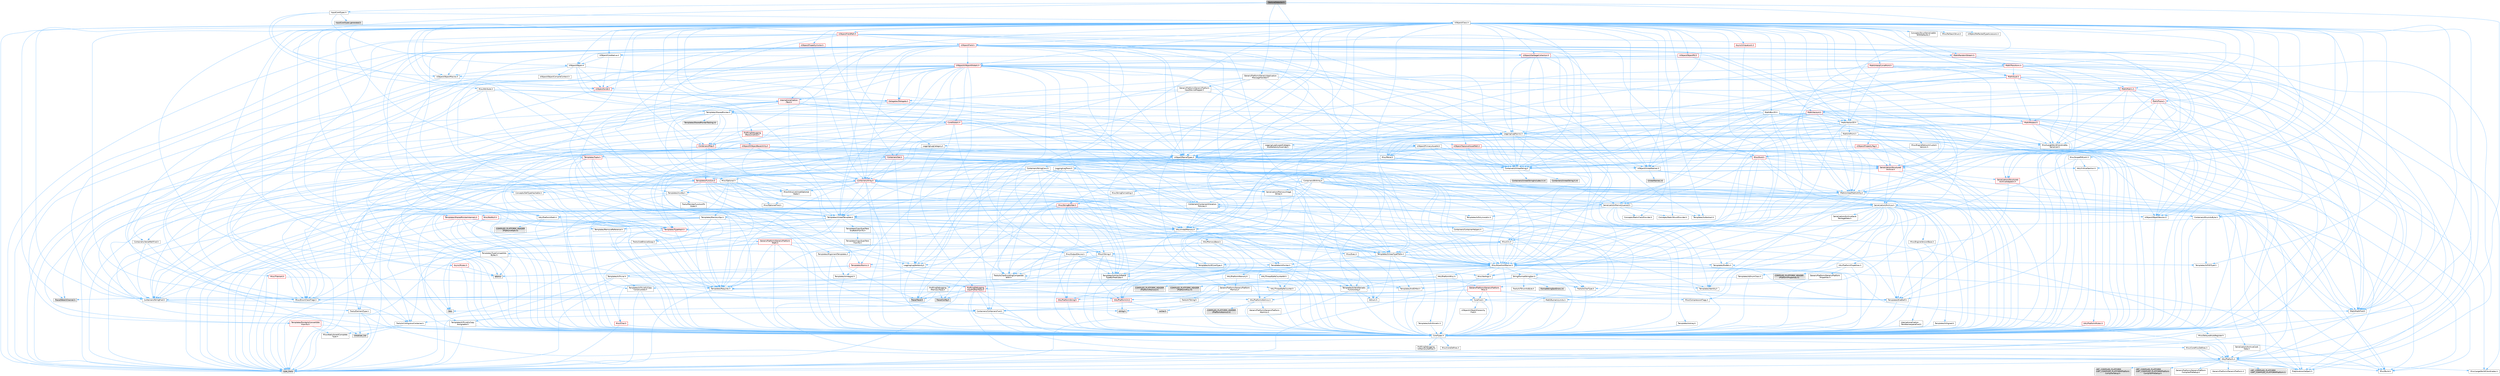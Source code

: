 digraph "GestureDetector.h"
{
 // INTERACTIVE_SVG=YES
 // LATEX_PDF_SIZE
  bgcolor="transparent";
  edge [fontname=Helvetica,fontsize=10,labelfontname=Helvetica,labelfontsize=10];
  node [fontname=Helvetica,fontsize=10,shape=box,height=0.2,width=0.4];
  Node1 [id="Node000001",label="GestureDetector.h",height=0.2,width=0.4,color="gray40", fillcolor="grey60", style="filled", fontcolor="black",tooltip=" "];
  Node1 -> Node2 [id="edge1_Node000001_Node000002",color="steelblue1",style="solid",tooltip=" "];
  Node2 [id="Node000002",label="Containers/BitArray.h",height=0.2,width=0.4,color="grey40", fillcolor="white", style="filled",URL="$d1/de4/BitArray_8h.html",tooltip=" "];
  Node2 -> Node3 [id="edge2_Node000002_Node000003",color="steelblue1",style="solid",tooltip=" "];
  Node3 [id="Node000003",label="Containers/ContainerAllocation\lPolicies.h",height=0.2,width=0.4,color="grey40", fillcolor="white", style="filled",URL="$d7/dff/ContainerAllocationPolicies_8h.html",tooltip=" "];
  Node3 -> Node4 [id="edge3_Node000003_Node000004",color="steelblue1",style="solid",tooltip=" "];
  Node4 [id="Node000004",label="CoreTypes.h",height=0.2,width=0.4,color="grey40", fillcolor="white", style="filled",URL="$dc/dec/CoreTypes_8h.html",tooltip=" "];
  Node4 -> Node5 [id="edge4_Node000004_Node000005",color="steelblue1",style="solid",tooltip=" "];
  Node5 [id="Node000005",label="HAL/Platform.h",height=0.2,width=0.4,color="grey40", fillcolor="white", style="filled",URL="$d9/dd0/Platform_8h.html",tooltip=" "];
  Node5 -> Node6 [id="edge5_Node000005_Node000006",color="steelblue1",style="solid",tooltip=" "];
  Node6 [id="Node000006",label="Misc/Build.h",height=0.2,width=0.4,color="grey40", fillcolor="white", style="filled",URL="$d3/dbb/Build_8h.html",tooltip=" "];
  Node5 -> Node7 [id="edge6_Node000005_Node000007",color="steelblue1",style="solid",tooltip=" "];
  Node7 [id="Node000007",label="Misc/LargeWorldCoordinates.h",height=0.2,width=0.4,color="grey40", fillcolor="white", style="filled",URL="$d2/dcb/LargeWorldCoordinates_8h.html",tooltip=" "];
  Node5 -> Node8 [id="edge7_Node000005_Node000008",color="steelblue1",style="solid",tooltip=" "];
  Node8 [id="Node000008",label="type_traits",height=0.2,width=0.4,color="grey60", fillcolor="#E0E0E0", style="filled",tooltip=" "];
  Node5 -> Node9 [id="edge8_Node000005_Node000009",color="steelblue1",style="solid",tooltip=" "];
  Node9 [id="Node000009",label="PreprocessorHelpers.h",height=0.2,width=0.4,color="grey40", fillcolor="white", style="filled",URL="$db/ddb/PreprocessorHelpers_8h.html",tooltip=" "];
  Node5 -> Node10 [id="edge9_Node000005_Node000010",color="steelblue1",style="solid",tooltip=" "];
  Node10 [id="Node000010",label="UBT_COMPILED_PLATFORM\l/UBT_COMPILED_PLATFORMPlatform\lCompilerPreSetup.h",height=0.2,width=0.4,color="grey60", fillcolor="#E0E0E0", style="filled",tooltip=" "];
  Node5 -> Node11 [id="edge10_Node000005_Node000011",color="steelblue1",style="solid",tooltip=" "];
  Node11 [id="Node000011",label="GenericPlatform/GenericPlatform\lCompilerPreSetup.h",height=0.2,width=0.4,color="grey40", fillcolor="white", style="filled",URL="$d9/dc8/GenericPlatformCompilerPreSetup_8h.html",tooltip=" "];
  Node5 -> Node12 [id="edge11_Node000005_Node000012",color="steelblue1",style="solid",tooltip=" "];
  Node12 [id="Node000012",label="GenericPlatform/GenericPlatform.h",height=0.2,width=0.4,color="grey40", fillcolor="white", style="filled",URL="$d6/d84/GenericPlatform_8h.html",tooltip=" "];
  Node5 -> Node13 [id="edge12_Node000005_Node000013",color="steelblue1",style="solid",tooltip=" "];
  Node13 [id="Node000013",label="UBT_COMPILED_PLATFORM\l/UBT_COMPILED_PLATFORMPlatform.h",height=0.2,width=0.4,color="grey60", fillcolor="#E0E0E0", style="filled",tooltip=" "];
  Node5 -> Node14 [id="edge13_Node000005_Node000014",color="steelblue1",style="solid",tooltip=" "];
  Node14 [id="Node000014",label="UBT_COMPILED_PLATFORM\l/UBT_COMPILED_PLATFORMPlatform\lCompilerSetup.h",height=0.2,width=0.4,color="grey60", fillcolor="#E0E0E0", style="filled",tooltip=" "];
  Node4 -> Node15 [id="edge14_Node000004_Node000015",color="steelblue1",style="solid",tooltip=" "];
  Node15 [id="Node000015",label="ProfilingDebugging\l/UMemoryDefines.h",height=0.2,width=0.4,color="grey40", fillcolor="white", style="filled",URL="$d2/da2/UMemoryDefines_8h.html",tooltip=" "];
  Node4 -> Node16 [id="edge15_Node000004_Node000016",color="steelblue1",style="solid",tooltip=" "];
  Node16 [id="Node000016",label="Misc/CoreMiscDefines.h",height=0.2,width=0.4,color="grey40", fillcolor="white", style="filled",URL="$da/d38/CoreMiscDefines_8h.html",tooltip=" "];
  Node16 -> Node5 [id="edge16_Node000016_Node000005",color="steelblue1",style="solid",tooltip=" "];
  Node16 -> Node9 [id="edge17_Node000016_Node000009",color="steelblue1",style="solid",tooltip=" "];
  Node4 -> Node17 [id="edge18_Node000004_Node000017",color="steelblue1",style="solid",tooltip=" "];
  Node17 [id="Node000017",label="Misc/CoreDefines.h",height=0.2,width=0.4,color="grey40", fillcolor="white", style="filled",URL="$d3/dd2/CoreDefines_8h.html",tooltip=" "];
  Node3 -> Node18 [id="edge19_Node000003_Node000018",color="steelblue1",style="solid",tooltip=" "];
  Node18 [id="Node000018",label="Containers/ContainerHelpers.h",height=0.2,width=0.4,color="grey40", fillcolor="white", style="filled",URL="$d7/d33/ContainerHelpers_8h.html",tooltip=" "];
  Node18 -> Node4 [id="edge20_Node000018_Node000004",color="steelblue1",style="solid",tooltip=" "];
  Node3 -> Node3 [id="edge21_Node000003_Node000003",color="steelblue1",style="solid",tooltip=" "];
  Node3 -> Node19 [id="edge22_Node000003_Node000019",color="steelblue1",style="solid",tooltip=" "];
  Node19 [id="Node000019",label="HAL/PlatformMath.h",height=0.2,width=0.4,color="grey40", fillcolor="white", style="filled",URL="$dc/d53/PlatformMath_8h.html",tooltip=" "];
  Node19 -> Node4 [id="edge23_Node000019_Node000004",color="steelblue1",style="solid",tooltip=" "];
  Node19 -> Node20 [id="edge24_Node000019_Node000020",color="steelblue1",style="solid",tooltip=" "];
  Node20 [id="Node000020",label="GenericPlatform/GenericPlatform\lMath.h",height=0.2,width=0.4,color="red", fillcolor="#FFF0F0", style="filled",URL="$d5/d79/GenericPlatformMath_8h.html",tooltip=" "];
  Node20 -> Node4 [id="edge25_Node000020_Node000004",color="steelblue1",style="solid",tooltip=" "];
  Node20 -> Node21 [id="edge26_Node000020_Node000021",color="steelblue1",style="solid",tooltip=" "];
  Node21 [id="Node000021",label="Containers/ContainersFwd.h",height=0.2,width=0.4,color="grey40", fillcolor="white", style="filled",URL="$d4/d0a/ContainersFwd_8h.html",tooltip=" "];
  Node21 -> Node5 [id="edge27_Node000021_Node000005",color="steelblue1",style="solid",tooltip=" "];
  Node21 -> Node4 [id="edge28_Node000021_Node000004",color="steelblue1",style="solid",tooltip=" "];
  Node21 -> Node22 [id="edge29_Node000021_Node000022",color="steelblue1",style="solid",tooltip=" "];
  Node22 [id="Node000022",label="Traits/IsContiguousContainer.h",height=0.2,width=0.4,color="grey40", fillcolor="white", style="filled",URL="$d5/d3c/IsContiguousContainer_8h.html",tooltip=" "];
  Node22 -> Node4 [id="edge30_Node000022_Node000004",color="steelblue1",style="solid",tooltip=" "];
  Node22 -> Node23 [id="edge31_Node000022_Node000023",color="steelblue1",style="solid",tooltip=" "];
  Node23 [id="Node000023",label="Misc/StaticAssertComplete\lType.h",height=0.2,width=0.4,color="grey40", fillcolor="white", style="filled",URL="$d5/d4e/StaticAssertCompleteType_8h.html",tooltip=" "];
  Node22 -> Node24 [id="edge32_Node000022_Node000024",color="steelblue1",style="solid",tooltip=" "];
  Node24 [id="Node000024",label="initializer_list",height=0.2,width=0.4,color="grey60", fillcolor="#E0E0E0", style="filled",tooltip=" "];
  Node20 -> Node25 [id="edge33_Node000020_Node000025",color="steelblue1",style="solid",tooltip=" "];
  Node25 [id="Node000025",label="HAL/PlatformCrt.h",height=0.2,width=0.4,color="red", fillcolor="#FFF0F0", style="filled",URL="$d8/d75/PlatformCrt_8h.html",tooltip=" "];
  Node25 -> Node26 [id="edge34_Node000025_Node000026",color="steelblue1",style="solid",tooltip=" "];
  Node26 [id="Node000026",label="new",height=0.2,width=0.4,color="grey60", fillcolor="#E0E0E0", style="filled",tooltip=" "];
  Node25 -> Node27 [id="edge35_Node000025_Node000027",color="steelblue1",style="solid",tooltip=" "];
  Node27 [id="Node000027",label="wchar.h",height=0.2,width=0.4,color="grey60", fillcolor="#E0E0E0", style="filled",tooltip=" "];
  Node25 -> Node34 [id="edge36_Node000025_Node000034",color="steelblue1",style="solid",tooltip=" "];
  Node34 [id="Node000034",label="string.h",height=0.2,width=0.4,color="grey60", fillcolor="#E0E0E0", style="filled",tooltip=" "];
  Node20 -> Node35 [id="edge37_Node000020_Node000035",color="steelblue1",style="solid",tooltip=" "];
  Node35 [id="Node000035",label="Templates/AndOrNot.h",height=0.2,width=0.4,color="grey40", fillcolor="white", style="filled",URL="$db/d0a/AndOrNot_8h.html",tooltip=" "];
  Node35 -> Node4 [id="edge38_Node000035_Node000004",color="steelblue1",style="solid",tooltip=" "];
  Node20 -> Node39 [id="edge39_Node000020_Node000039",color="steelblue1",style="solid",tooltip=" "];
  Node39 [id="Node000039",label="Templates/UnrealTypeTraits.h",height=0.2,width=0.4,color="grey40", fillcolor="white", style="filled",URL="$d2/d2d/UnrealTypeTraits_8h.html",tooltip=" "];
  Node39 -> Node4 [id="edge40_Node000039_Node000004",color="steelblue1",style="solid",tooltip=" "];
  Node39 -> Node40 [id="edge41_Node000039_Node000040",color="steelblue1",style="solid",tooltip=" "];
  Node40 [id="Node000040",label="Templates/IsPointer.h",height=0.2,width=0.4,color="grey40", fillcolor="white", style="filled",URL="$d7/d05/IsPointer_8h.html",tooltip=" "];
  Node40 -> Node4 [id="edge42_Node000040_Node000004",color="steelblue1",style="solid",tooltip=" "];
  Node39 -> Node41 [id="edge43_Node000039_Node000041",color="steelblue1",style="solid",tooltip=" "];
  Node41 [id="Node000041",label="Misc/AssertionMacros.h",height=0.2,width=0.4,color="grey40", fillcolor="white", style="filled",URL="$d0/dfa/AssertionMacros_8h.html",tooltip=" "];
  Node41 -> Node4 [id="edge44_Node000041_Node000004",color="steelblue1",style="solid",tooltip=" "];
  Node41 -> Node5 [id="edge45_Node000041_Node000005",color="steelblue1",style="solid",tooltip=" "];
  Node41 -> Node42 [id="edge46_Node000041_Node000042",color="steelblue1",style="solid",tooltip=" "];
  Node42 [id="Node000042",label="HAL/PlatformMisc.h",height=0.2,width=0.4,color="grey40", fillcolor="white", style="filled",URL="$d0/df5/PlatformMisc_8h.html",tooltip=" "];
  Node42 -> Node4 [id="edge47_Node000042_Node000004",color="steelblue1",style="solid",tooltip=" "];
  Node42 -> Node43 [id="edge48_Node000042_Node000043",color="steelblue1",style="solid",tooltip=" "];
  Node43 [id="Node000043",label="GenericPlatform/GenericPlatform\lMisc.h",height=0.2,width=0.4,color="red", fillcolor="#FFF0F0", style="filled",URL="$db/d9a/GenericPlatformMisc_8h.html",tooltip=" "];
  Node43 -> Node44 [id="edge49_Node000043_Node000044",color="steelblue1",style="solid",tooltip=" "];
  Node44 [id="Node000044",label="Containers/StringFwd.h",height=0.2,width=0.4,color="grey40", fillcolor="white", style="filled",URL="$df/d37/StringFwd_8h.html",tooltip=" "];
  Node44 -> Node4 [id="edge50_Node000044_Node000004",color="steelblue1",style="solid",tooltip=" "];
  Node44 -> Node45 [id="edge51_Node000044_Node000045",color="steelblue1",style="solid",tooltip=" "];
  Node45 [id="Node000045",label="Traits/ElementType.h",height=0.2,width=0.4,color="grey40", fillcolor="white", style="filled",URL="$d5/d4f/ElementType_8h.html",tooltip=" "];
  Node45 -> Node5 [id="edge52_Node000045_Node000005",color="steelblue1",style="solid",tooltip=" "];
  Node45 -> Node24 [id="edge53_Node000045_Node000024",color="steelblue1",style="solid",tooltip=" "];
  Node45 -> Node8 [id="edge54_Node000045_Node000008",color="steelblue1",style="solid",tooltip=" "];
  Node44 -> Node22 [id="edge55_Node000044_Node000022",color="steelblue1",style="solid",tooltip=" "];
  Node43 -> Node46 [id="edge56_Node000043_Node000046",color="steelblue1",style="solid",tooltip=" "];
  Node46 [id="Node000046",label="CoreFwd.h",height=0.2,width=0.4,color="grey40", fillcolor="white", style="filled",URL="$d1/d1e/CoreFwd_8h.html",tooltip=" "];
  Node46 -> Node4 [id="edge57_Node000046_Node000004",color="steelblue1",style="solid",tooltip=" "];
  Node46 -> Node21 [id="edge58_Node000046_Node000021",color="steelblue1",style="solid",tooltip=" "];
  Node46 -> Node47 [id="edge59_Node000046_Node000047",color="steelblue1",style="solid",tooltip=" "];
  Node47 [id="Node000047",label="Math/MathFwd.h",height=0.2,width=0.4,color="grey40", fillcolor="white", style="filled",URL="$d2/d10/MathFwd_8h.html",tooltip=" "];
  Node47 -> Node5 [id="edge60_Node000047_Node000005",color="steelblue1",style="solid",tooltip=" "];
  Node46 -> Node48 [id="edge61_Node000046_Node000048",color="steelblue1",style="solid",tooltip=" "];
  Node48 [id="Node000048",label="UObject/UObjectHierarchy\lFwd.h",height=0.2,width=0.4,color="grey40", fillcolor="white", style="filled",URL="$d3/d13/UObjectHierarchyFwd_8h.html",tooltip=" "];
  Node43 -> Node4 [id="edge62_Node000043_Node000004",color="steelblue1",style="solid",tooltip=" "];
  Node43 -> Node25 [id="edge63_Node000043_Node000025",color="steelblue1",style="solid",tooltip=" "];
  Node43 -> Node50 [id="edge64_Node000043_Node000050",color="steelblue1",style="solid",tooltip=" "];
  Node50 [id="Node000050",label="Math/NumericLimits.h",height=0.2,width=0.4,color="grey40", fillcolor="white", style="filled",URL="$df/d1b/NumericLimits_8h.html",tooltip=" "];
  Node50 -> Node4 [id="edge65_Node000050_Node000004",color="steelblue1",style="solid",tooltip=" "];
  Node43 -> Node51 [id="edge66_Node000043_Node000051",color="steelblue1",style="solid",tooltip=" "];
  Node51 [id="Node000051",label="Misc/CompressionFlags.h",height=0.2,width=0.4,color="grey40", fillcolor="white", style="filled",URL="$d9/d76/CompressionFlags_8h.html",tooltip=" "];
  Node43 -> Node52 [id="edge67_Node000043_Node000052",color="steelblue1",style="solid",tooltip=" "];
  Node52 [id="Node000052",label="Misc/EnumClassFlags.h",height=0.2,width=0.4,color="grey40", fillcolor="white", style="filled",URL="$d8/de7/EnumClassFlags_8h.html",tooltip=" "];
  Node42 -> Node55 [id="edge68_Node000042_Node000055",color="steelblue1",style="solid",tooltip=" "];
  Node55 [id="Node000055",label="COMPILED_PLATFORM_HEADER\l(PlatformMisc.h)",height=0.2,width=0.4,color="grey60", fillcolor="#E0E0E0", style="filled",tooltip=" "];
  Node42 -> Node56 [id="edge69_Node000042_Node000056",color="steelblue1",style="solid",tooltip=" "];
  Node56 [id="Node000056",label="ProfilingDebugging\l/CpuProfilerTrace.h",height=0.2,width=0.4,color="red", fillcolor="#FFF0F0", style="filled",URL="$da/dcb/CpuProfilerTrace_8h.html",tooltip=" "];
  Node56 -> Node4 [id="edge70_Node000056_Node000004",color="steelblue1",style="solid",tooltip=" "];
  Node56 -> Node21 [id="edge71_Node000056_Node000021",color="steelblue1",style="solid",tooltip=" "];
  Node56 -> Node57 [id="edge72_Node000056_Node000057",color="steelblue1",style="solid",tooltip=" "];
  Node57 [id="Node000057",label="HAL/PlatformAtomics.h",height=0.2,width=0.4,color="grey40", fillcolor="white", style="filled",URL="$d3/d36/PlatformAtomics_8h.html",tooltip=" "];
  Node57 -> Node4 [id="edge73_Node000057_Node000004",color="steelblue1",style="solid",tooltip=" "];
  Node57 -> Node58 [id="edge74_Node000057_Node000058",color="steelblue1",style="solid",tooltip=" "];
  Node58 [id="Node000058",label="GenericPlatform/GenericPlatform\lAtomics.h",height=0.2,width=0.4,color="grey40", fillcolor="white", style="filled",URL="$da/d72/GenericPlatformAtomics_8h.html",tooltip=" "];
  Node58 -> Node4 [id="edge75_Node000058_Node000004",color="steelblue1",style="solid",tooltip=" "];
  Node57 -> Node59 [id="edge76_Node000057_Node000059",color="steelblue1",style="solid",tooltip=" "];
  Node59 [id="Node000059",label="COMPILED_PLATFORM_HEADER\l(PlatformAtomics.h)",height=0.2,width=0.4,color="grey60", fillcolor="#E0E0E0", style="filled",tooltip=" "];
  Node56 -> Node9 [id="edge77_Node000056_Node000009",color="steelblue1",style="solid",tooltip=" "];
  Node56 -> Node6 [id="edge78_Node000056_Node000006",color="steelblue1",style="solid",tooltip=" "];
  Node56 -> Node60 [id="edge79_Node000056_Node000060",color="steelblue1",style="solid",tooltip=" "];
  Node60 [id="Node000060",label="Trace/Config.h",height=0.2,width=0.4,color="grey60", fillcolor="#E0E0E0", style="filled",tooltip=" "];
  Node56 -> Node61 [id="edge80_Node000056_Node000061",color="steelblue1",style="solid",tooltip=" "];
  Node61 [id="Node000061",label="Trace/Detail/Channel.h",height=0.2,width=0.4,color="grey60", fillcolor="#E0E0E0", style="filled",tooltip=" "];
  Node56 -> Node63 [id="edge81_Node000056_Node000063",color="steelblue1",style="solid",tooltip=" "];
  Node63 [id="Node000063",label="Trace/Trace.h",height=0.2,width=0.4,color="grey60", fillcolor="#E0E0E0", style="filled",tooltip=" "];
  Node41 -> Node9 [id="edge82_Node000041_Node000009",color="steelblue1",style="solid",tooltip=" "];
  Node41 -> Node64 [id="edge83_Node000041_Node000064",color="steelblue1",style="solid",tooltip=" "];
  Node64 [id="Node000064",label="Templates/EnableIf.h",height=0.2,width=0.4,color="grey40", fillcolor="white", style="filled",URL="$d7/d60/EnableIf_8h.html",tooltip=" "];
  Node64 -> Node4 [id="edge84_Node000064_Node000004",color="steelblue1",style="solid",tooltip=" "];
  Node41 -> Node65 [id="edge85_Node000041_Node000065",color="steelblue1",style="solid",tooltip=" "];
  Node65 [id="Node000065",label="Templates/IsArrayOrRefOf\lTypeByPredicate.h",height=0.2,width=0.4,color="grey40", fillcolor="white", style="filled",URL="$d6/da1/IsArrayOrRefOfTypeByPredicate_8h.html",tooltip=" "];
  Node65 -> Node4 [id="edge86_Node000065_Node000004",color="steelblue1",style="solid",tooltip=" "];
  Node41 -> Node66 [id="edge87_Node000041_Node000066",color="steelblue1",style="solid",tooltip=" "];
  Node66 [id="Node000066",label="Templates/IsValidVariadic\lFunctionArg.h",height=0.2,width=0.4,color="grey40", fillcolor="white", style="filled",URL="$d0/dc8/IsValidVariadicFunctionArg_8h.html",tooltip=" "];
  Node66 -> Node4 [id="edge88_Node000066_Node000004",color="steelblue1",style="solid",tooltip=" "];
  Node66 -> Node67 [id="edge89_Node000066_Node000067",color="steelblue1",style="solid",tooltip=" "];
  Node67 [id="Node000067",label="IsEnum.h",height=0.2,width=0.4,color="grey40", fillcolor="white", style="filled",URL="$d4/de5/IsEnum_8h.html",tooltip=" "];
  Node66 -> Node8 [id="edge90_Node000066_Node000008",color="steelblue1",style="solid",tooltip=" "];
  Node41 -> Node68 [id="edge91_Node000041_Node000068",color="steelblue1",style="solid",tooltip=" "];
  Node68 [id="Node000068",label="Traits/IsCharEncodingCompatible\lWith.h",height=0.2,width=0.4,color="grey40", fillcolor="white", style="filled",URL="$df/dd1/IsCharEncodingCompatibleWith_8h.html",tooltip=" "];
  Node68 -> Node8 [id="edge92_Node000068_Node000008",color="steelblue1",style="solid",tooltip=" "];
  Node68 -> Node69 [id="edge93_Node000068_Node000069",color="steelblue1",style="solid",tooltip=" "];
  Node69 [id="Node000069",label="Traits/IsCharType.h",height=0.2,width=0.4,color="grey40", fillcolor="white", style="filled",URL="$db/d51/IsCharType_8h.html",tooltip=" "];
  Node69 -> Node4 [id="edge94_Node000069_Node000004",color="steelblue1",style="solid",tooltip=" "];
  Node41 -> Node70 [id="edge95_Node000041_Node000070",color="steelblue1",style="solid",tooltip=" "];
  Node70 [id="Node000070",label="Misc/VarArgs.h",height=0.2,width=0.4,color="grey40", fillcolor="white", style="filled",URL="$d5/d6f/VarArgs_8h.html",tooltip=" "];
  Node70 -> Node4 [id="edge96_Node000070_Node000004",color="steelblue1",style="solid",tooltip=" "];
  Node41 -> Node71 [id="edge97_Node000041_Node000071",color="steelblue1",style="solid",tooltip=" "];
  Node71 [id="Node000071",label="String/FormatStringSan.h",height=0.2,width=0.4,color="grey40", fillcolor="white", style="filled",URL="$d3/d8b/FormatStringSan_8h.html",tooltip=" "];
  Node71 -> Node8 [id="edge98_Node000071_Node000008",color="steelblue1",style="solid",tooltip=" "];
  Node71 -> Node4 [id="edge99_Node000071_Node000004",color="steelblue1",style="solid",tooltip=" "];
  Node71 -> Node72 [id="edge100_Node000071_Node000072",color="steelblue1",style="solid",tooltip=" "];
  Node72 [id="Node000072",label="Templates/Requires.h",height=0.2,width=0.4,color="grey40", fillcolor="white", style="filled",URL="$dc/d96/Requires_8h.html",tooltip=" "];
  Node72 -> Node64 [id="edge101_Node000072_Node000064",color="steelblue1",style="solid",tooltip=" "];
  Node72 -> Node8 [id="edge102_Node000072_Node000008",color="steelblue1",style="solid",tooltip=" "];
  Node71 -> Node73 [id="edge103_Node000071_Node000073",color="steelblue1",style="solid",tooltip=" "];
  Node73 [id="Node000073",label="Templates/Identity.h",height=0.2,width=0.4,color="grey40", fillcolor="white", style="filled",URL="$d0/dd5/Identity_8h.html",tooltip=" "];
  Node71 -> Node66 [id="edge104_Node000071_Node000066",color="steelblue1",style="solid",tooltip=" "];
  Node71 -> Node69 [id="edge105_Node000071_Node000069",color="steelblue1",style="solid",tooltip=" "];
  Node71 -> Node74 [id="edge106_Node000071_Node000074",color="steelblue1",style="solid",tooltip=" "];
  Node74 [id="Node000074",label="Traits/IsTEnumAsByte.h",height=0.2,width=0.4,color="grey40", fillcolor="white", style="filled",URL="$d1/de6/IsTEnumAsByte_8h.html",tooltip=" "];
  Node71 -> Node75 [id="edge107_Node000071_Node000075",color="steelblue1",style="solid",tooltip=" "];
  Node75 [id="Node000075",label="Traits/IsTString.h",height=0.2,width=0.4,color="grey40", fillcolor="white", style="filled",URL="$d0/df8/IsTString_8h.html",tooltip=" "];
  Node75 -> Node21 [id="edge108_Node000075_Node000021",color="steelblue1",style="solid",tooltip=" "];
  Node71 -> Node21 [id="edge109_Node000071_Node000021",color="steelblue1",style="solid",tooltip=" "];
  Node71 -> Node76 [id="edge110_Node000071_Node000076",color="steelblue1",style="solid",tooltip=" "];
  Node76 [id="Node000076",label="FormatStringSanErrors.inl",height=0.2,width=0.4,color="grey60", fillcolor="#E0E0E0", style="filled",tooltip=" "];
  Node41 -> Node77 [id="edge111_Node000041_Node000077",color="steelblue1",style="solid",tooltip=" "];
  Node77 [id="Node000077",label="atomic",height=0.2,width=0.4,color="grey60", fillcolor="#E0E0E0", style="filled",tooltip=" "];
  Node39 -> Node35 [id="edge112_Node000039_Node000035",color="steelblue1",style="solid",tooltip=" "];
  Node39 -> Node64 [id="edge113_Node000039_Node000064",color="steelblue1",style="solid",tooltip=" "];
  Node39 -> Node78 [id="edge114_Node000039_Node000078",color="steelblue1",style="solid",tooltip=" "];
  Node78 [id="Node000078",label="Templates/IsArithmetic.h",height=0.2,width=0.4,color="grey40", fillcolor="white", style="filled",URL="$d2/d5d/IsArithmetic_8h.html",tooltip=" "];
  Node78 -> Node4 [id="edge115_Node000078_Node000004",color="steelblue1",style="solid",tooltip=" "];
  Node39 -> Node67 [id="edge116_Node000039_Node000067",color="steelblue1",style="solid",tooltip=" "];
  Node39 -> Node79 [id="edge117_Node000039_Node000079",color="steelblue1",style="solid",tooltip=" "];
  Node79 [id="Node000079",label="Templates/Models.h",height=0.2,width=0.4,color="grey40", fillcolor="white", style="filled",URL="$d3/d0c/Models_8h.html",tooltip=" "];
  Node79 -> Node73 [id="edge118_Node000079_Node000073",color="steelblue1",style="solid",tooltip=" "];
  Node39 -> Node80 [id="edge119_Node000039_Node000080",color="steelblue1",style="solid",tooltip=" "];
  Node80 [id="Node000080",label="Templates/IsPODType.h",height=0.2,width=0.4,color="grey40", fillcolor="white", style="filled",URL="$d7/db1/IsPODType_8h.html",tooltip=" "];
  Node80 -> Node4 [id="edge120_Node000080_Node000004",color="steelblue1",style="solid",tooltip=" "];
  Node39 -> Node81 [id="edge121_Node000039_Node000081",color="steelblue1",style="solid",tooltip=" "];
  Node81 [id="Node000081",label="Templates/IsUECoreType.h",height=0.2,width=0.4,color="grey40", fillcolor="white", style="filled",URL="$d1/db8/IsUECoreType_8h.html",tooltip=" "];
  Node81 -> Node4 [id="edge122_Node000081_Node000004",color="steelblue1",style="solid",tooltip=" "];
  Node81 -> Node8 [id="edge123_Node000081_Node000008",color="steelblue1",style="solid",tooltip=" "];
  Node39 -> Node82 [id="edge124_Node000039_Node000082",color="steelblue1",style="solid",tooltip=" "];
  Node82 [id="Node000082",label="Templates/IsTriviallyCopy\lConstructible.h",height=0.2,width=0.4,color="grey40", fillcolor="white", style="filled",URL="$d3/d78/IsTriviallyCopyConstructible_8h.html",tooltip=" "];
  Node82 -> Node4 [id="edge125_Node000082_Node000004",color="steelblue1",style="solid",tooltip=" "];
  Node82 -> Node8 [id="edge126_Node000082_Node000008",color="steelblue1",style="solid",tooltip=" "];
  Node20 -> Node72 [id="edge127_Node000020_Node000072",color="steelblue1",style="solid",tooltip=" "];
  Node20 -> Node86 [id="edge128_Node000020_Node000086",color="steelblue1",style="solid",tooltip=" "];
  Node86 [id="Node000086",label="Templates/TypeCompatible\lBytes.h",height=0.2,width=0.4,color="grey40", fillcolor="white", style="filled",URL="$df/d0a/TypeCompatibleBytes_8h.html",tooltip=" "];
  Node86 -> Node4 [id="edge129_Node000086_Node000004",color="steelblue1",style="solid",tooltip=" "];
  Node86 -> Node34 [id="edge130_Node000086_Node000034",color="steelblue1",style="solid",tooltip=" "];
  Node86 -> Node26 [id="edge131_Node000086_Node000026",color="steelblue1",style="solid",tooltip=" "];
  Node86 -> Node8 [id="edge132_Node000086_Node000008",color="steelblue1",style="solid",tooltip=" "];
  Node20 -> Node8 [id="edge133_Node000020_Node000008",color="steelblue1",style="solid",tooltip=" "];
  Node19 -> Node88 [id="edge134_Node000019_Node000088",color="steelblue1",style="solid",tooltip=" "];
  Node88 [id="Node000088",label="COMPILED_PLATFORM_HEADER\l(PlatformMath.h)",height=0.2,width=0.4,color="grey60", fillcolor="#E0E0E0", style="filled",tooltip=" "];
  Node3 -> Node89 [id="edge135_Node000003_Node000089",color="steelblue1",style="solid",tooltip=" "];
  Node89 [id="Node000089",label="HAL/UnrealMemory.h",height=0.2,width=0.4,color="grey40", fillcolor="white", style="filled",URL="$d9/d96/UnrealMemory_8h.html",tooltip=" "];
  Node89 -> Node4 [id="edge136_Node000089_Node000004",color="steelblue1",style="solid",tooltip=" "];
  Node89 -> Node90 [id="edge137_Node000089_Node000090",color="steelblue1",style="solid",tooltip=" "];
  Node90 [id="Node000090",label="GenericPlatform/GenericPlatform\lMemory.h",height=0.2,width=0.4,color="grey40", fillcolor="white", style="filled",URL="$dd/d22/GenericPlatformMemory_8h.html",tooltip=" "];
  Node90 -> Node46 [id="edge138_Node000090_Node000046",color="steelblue1",style="solid",tooltip=" "];
  Node90 -> Node4 [id="edge139_Node000090_Node000004",color="steelblue1",style="solid",tooltip=" "];
  Node90 -> Node91 [id="edge140_Node000090_Node000091",color="steelblue1",style="solid",tooltip=" "];
  Node91 [id="Node000091",label="HAL/PlatformString.h",height=0.2,width=0.4,color="red", fillcolor="#FFF0F0", style="filled",URL="$db/db5/PlatformString_8h.html",tooltip=" "];
  Node91 -> Node4 [id="edge141_Node000091_Node000004",color="steelblue1",style="solid",tooltip=" "];
  Node90 -> Node34 [id="edge142_Node000090_Node000034",color="steelblue1",style="solid",tooltip=" "];
  Node90 -> Node27 [id="edge143_Node000090_Node000027",color="steelblue1",style="solid",tooltip=" "];
  Node89 -> Node93 [id="edge144_Node000089_Node000093",color="steelblue1",style="solid",tooltip=" "];
  Node93 [id="Node000093",label="HAL/MemoryBase.h",height=0.2,width=0.4,color="grey40", fillcolor="white", style="filled",URL="$d6/d9f/MemoryBase_8h.html",tooltip=" "];
  Node93 -> Node4 [id="edge145_Node000093_Node000004",color="steelblue1",style="solid",tooltip=" "];
  Node93 -> Node57 [id="edge146_Node000093_Node000057",color="steelblue1",style="solid",tooltip=" "];
  Node93 -> Node25 [id="edge147_Node000093_Node000025",color="steelblue1",style="solid",tooltip=" "];
  Node93 -> Node94 [id="edge148_Node000093_Node000094",color="steelblue1",style="solid",tooltip=" "];
  Node94 [id="Node000094",label="Misc/Exec.h",height=0.2,width=0.4,color="grey40", fillcolor="white", style="filled",URL="$de/ddb/Exec_8h.html",tooltip=" "];
  Node94 -> Node4 [id="edge149_Node000094_Node000004",color="steelblue1",style="solid",tooltip=" "];
  Node94 -> Node41 [id="edge150_Node000094_Node000041",color="steelblue1",style="solid",tooltip=" "];
  Node93 -> Node95 [id="edge151_Node000093_Node000095",color="steelblue1",style="solid",tooltip=" "];
  Node95 [id="Node000095",label="Misc/OutputDevice.h",height=0.2,width=0.4,color="grey40", fillcolor="white", style="filled",URL="$d7/d32/OutputDevice_8h.html",tooltip=" "];
  Node95 -> Node46 [id="edge152_Node000095_Node000046",color="steelblue1",style="solid",tooltip=" "];
  Node95 -> Node4 [id="edge153_Node000095_Node000004",color="steelblue1",style="solid",tooltip=" "];
  Node95 -> Node96 [id="edge154_Node000095_Node000096",color="steelblue1",style="solid",tooltip=" "];
  Node96 [id="Node000096",label="Logging/LogVerbosity.h",height=0.2,width=0.4,color="grey40", fillcolor="white", style="filled",URL="$d2/d8f/LogVerbosity_8h.html",tooltip=" "];
  Node96 -> Node4 [id="edge155_Node000096_Node000004",color="steelblue1",style="solid",tooltip=" "];
  Node95 -> Node70 [id="edge156_Node000095_Node000070",color="steelblue1",style="solid",tooltip=" "];
  Node95 -> Node65 [id="edge157_Node000095_Node000065",color="steelblue1",style="solid",tooltip=" "];
  Node95 -> Node66 [id="edge158_Node000095_Node000066",color="steelblue1",style="solid",tooltip=" "];
  Node95 -> Node68 [id="edge159_Node000095_Node000068",color="steelblue1",style="solid",tooltip=" "];
  Node93 -> Node97 [id="edge160_Node000093_Node000097",color="steelblue1",style="solid",tooltip=" "];
  Node97 [id="Node000097",label="Templates/Atomic.h",height=0.2,width=0.4,color="red", fillcolor="#FFF0F0", style="filled",URL="$d3/d91/Atomic_8h.html",tooltip=" "];
  Node97 -> Node98 [id="edge161_Node000097_Node000098",color="steelblue1",style="solid",tooltip=" "];
  Node98 [id="Node000098",label="HAL/ThreadSafeCounter.h",height=0.2,width=0.4,color="grey40", fillcolor="white", style="filled",URL="$dc/dc9/ThreadSafeCounter_8h.html",tooltip=" "];
  Node98 -> Node4 [id="edge162_Node000098_Node000004",color="steelblue1",style="solid",tooltip=" "];
  Node98 -> Node57 [id="edge163_Node000098_Node000057",color="steelblue1",style="solid",tooltip=" "];
  Node97 -> Node99 [id="edge164_Node000097_Node000099",color="steelblue1",style="solid",tooltip=" "];
  Node99 [id="Node000099",label="HAL/ThreadSafeCounter64.h",height=0.2,width=0.4,color="grey40", fillcolor="white", style="filled",URL="$d0/d12/ThreadSafeCounter64_8h.html",tooltip=" "];
  Node99 -> Node4 [id="edge165_Node000099_Node000004",color="steelblue1",style="solid",tooltip=" "];
  Node99 -> Node98 [id="edge166_Node000099_Node000098",color="steelblue1",style="solid",tooltip=" "];
  Node97 -> Node85 [id="edge167_Node000097_Node000085",color="steelblue1",style="solid",tooltip=" "];
  Node85 [id="Node000085",label="Templates/IsIntegral.h",height=0.2,width=0.4,color="grey40", fillcolor="white", style="filled",URL="$da/d64/IsIntegral_8h.html",tooltip=" "];
  Node85 -> Node4 [id="edge168_Node000085_Node000004",color="steelblue1",style="solid",tooltip=" "];
  Node97 -> Node100 [id="edge169_Node000097_Node000100",color="steelblue1",style="solid",tooltip=" "];
  Node100 [id="Node000100",label="Templates/IsTrivial.h",height=0.2,width=0.4,color="grey40", fillcolor="white", style="filled",URL="$da/d4c/IsTrivial_8h.html",tooltip=" "];
  Node100 -> Node35 [id="edge170_Node000100_Node000035",color="steelblue1",style="solid",tooltip=" "];
  Node100 -> Node82 [id="edge171_Node000100_Node000082",color="steelblue1",style="solid",tooltip=" "];
  Node100 -> Node101 [id="edge172_Node000100_Node000101",color="steelblue1",style="solid",tooltip=" "];
  Node101 [id="Node000101",label="Templates/IsTriviallyCopy\lAssignable.h",height=0.2,width=0.4,color="grey40", fillcolor="white", style="filled",URL="$d2/df2/IsTriviallyCopyAssignable_8h.html",tooltip=" "];
  Node101 -> Node4 [id="edge173_Node000101_Node000004",color="steelblue1",style="solid",tooltip=" "];
  Node101 -> Node8 [id="edge174_Node000101_Node000008",color="steelblue1",style="solid",tooltip=" "];
  Node100 -> Node8 [id="edge175_Node000100_Node000008",color="steelblue1",style="solid",tooltip=" "];
  Node97 -> Node77 [id="edge176_Node000097_Node000077",color="steelblue1",style="solid",tooltip=" "];
  Node89 -> Node103 [id="edge177_Node000089_Node000103",color="steelblue1",style="solid",tooltip=" "];
  Node103 [id="Node000103",label="HAL/PlatformMemory.h",height=0.2,width=0.4,color="grey40", fillcolor="white", style="filled",URL="$de/d68/PlatformMemory_8h.html",tooltip=" "];
  Node103 -> Node4 [id="edge178_Node000103_Node000004",color="steelblue1",style="solid",tooltip=" "];
  Node103 -> Node90 [id="edge179_Node000103_Node000090",color="steelblue1",style="solid",tooltip=" "];
  Node103 -> Node104 [id="edge180_Node000103_Node000104",color="steelblue1",style="solid",tooltip=" "];
  Node104 [id="Node000104",label="COMPILED_PLATFORM_HEADER\l(PlatformMemory.h)",height=0.2,width=0.4,color="grey60", fillcolor="#E0E0E0", style="filled",tooltip=" "];
  Node89 -> Node105 [id="edge181_Node000089_Node000105",color="steelblue1",style="solid",tooltip=" "];
  Node105 [id="Node000105",label="ProfilingDebugging\l/MemoryTrace.h",height=0.2,width=0.4,color="grey40", fillcolor="white", style="filled",URL="$da/dd7/MemoryTrace_8h.html",tooltip=" "];
  Node105 -> Node5 [id="edge182_Node000105_Node000005",color="steelblue1",style="solid",tooltip=" "];
  Node105 -> Node52 [id="edge183_Node000105_Node000052",color="steelblue1",style="solid",tooltip=" "];
  Node105 -> Node60 [id="edge184_Node000105_Node000060",color="steelblue1",style="solid",tooltip=" "];
  Node105 -> Node63 [id="edge185_Node000105_Node000063",color="steelblue1",style="solid",tooltip=" "];
  Node89 -> Node40 [id="edge186_Node000089_Node000040",color="steelblue1",style="solid",tooltip=" "];
  Node3 -> Node50 [id="edge187_Node000003_Node000050",color="steelblue1",style="solid",tooltip=" "];
  Node3 -> Node41 [id="edge188_Node000003_Node000041",color="steelblue1",style="solid",tooltip=" "];
  Node3 -> Node106 [id="edge189_Node000003_Node000106",color="steelblue1",style="solid",tooltip=" "];
  Node106 [id="Node000106",label="Templates/IsPolymorphic.h",height=0.2,width=0.4,color="grey40", fillcolor="white", style="filled",URL="$dc/d20/IsPolymorphic_8h.html",tooltip=" "];
  Node3 -> Node107 [id="edge190_Node000003_Node000107",color="steelblue1",style="solid",tooltip=" "];
  Node107 [id="Node000107",label="Templates/MemoryOps.h",height=0.2,width=0.4,color="grey40", fillcolor="white", style="filled",URL="$db/dea/MemoryOps_8h.html",tooltip=" "];
  Node107 -> Node4 [id="edge191_Node000107_Node000004",color="steelblue1",style="solid",tooltip=" "];
  Node107 -> Node89 [id="edge192_Node000107_Node000089",color="steelblue1",style="solid",tooltip=" "];
  Node107 -> Node101 [id="edge193_Node000107_Node000101",color="steelblue1",style="solid",tooltip=" "];
  Node107 -> Node82 [id="edge194_Node000107_Node000082",color="steelblue1",style="solid",tooltip=" "];
  Node107 -> Node72 [id="edge195_Node000107_Node000072",color="steelblue1",style="solid",tooltip=" "];
  Node107 -> Node39 [id="edge196_Node000107_Node000039",color="steelblue1",style="solid",tooltip=" "];
  Node107 -> Node108 [id="edge197_Node000107_Node000108",color="steelblue1",style="solid",tooltip=" "];
  Node108 [id="Node000108",label="Traits/UseBitwiseSwap.h",height=0.2,width=0.4,color="grey40", fillcolor="white", style="filled",URL="$db/df3/UseBitwiseSwap_8h.html",tooltip=" "];
  Node108 -> Node4 [id="edge198_Node000108_Node000004",color="steelblue1",style="solid",tooltip=" "];
  Node108 -> Node8 [id="edge199_Node000108_Node000008",color="steelblue1",style="solid",tooltip=" "];
  Node107 -> Node26 [id="edge200_Node000107_Node000026",color="steelblue1",style="solid",tooltip=" "];
  Node107 -> Node8 [id="edge201_Node000107_Node000008",color="steelblue1",style="solid",tooltip=" "];
  Node3 -> Node86 [id="edge202_Node000003_Node000086",color="steelblue1",style="solid",tooltip=" "];
  Node3 -> Node8 [id="edge203_Node000003_Node000008",color="steelblue1",style="solid",tooltip=" "];
  Node2 -> Node4 [id="edge204_Node000002_Node000004",color="steelblue1",style="solid",tooltip=" "];
  Node2 -> Node57 [id="edge205_Node000002_Node000057",color="steelblue1",style="solid",tooltip=" "];
  Node2 -> Node89 [id="edge206_Node000002_Node000089",color="steelblue1",style="solid",tooltip=" "];
  Node2 -> Node109 [id="edge207_Node000002_Node000109",color="steelblue1",style="solid",tooltip=" "];
  Node109 [id="Node000109",label="Math/UnrealMathUtility.h",height=0.2,width=0.4,color="grey40", fillcolor="white", style="filled",URL="$db/db8/UnrealMathUtility_8h.html",tooltip=" "];
  Node109 -> Node4 [id="edge208_Node000109_Node000004",color="steelblue1",style="solid",tooltip=" "];
  Node109 -> Node41 [id="edge209_Node000109_Node000041",color="steelblue1",style="solid",tooltip=" "];
  Node109 -> Node19 [id="edge210_Node000109_Node000019",color="steelblue1",style="solid",tooltip=" "];
  Node109 -> Node47 [id="edge211_Node000109_Node000047",color="steelblue1",style="solid",tooltip=" "];
  Node109 -> Node73 [id="edge212_Node000109_Node000073",color="steelblue1",style="solid",tooltip=" "];
  Node109 -> Node72 [id="edge213_Node000109_Node000072",color="steelblue1",style="solid",tooltip=" "];
  Node2 -> Node41 [id="edge214_Node000002_Node000041",color="steelblue1",style="solid",tooltip=" "];
  Node2 -> Node52 [id="edge215_Node000002_Node000052",color="steelblue1",style="solid",tooltip=" "];
  Node2 -> Node110 [id="edge216_Node000002_Node000110",color="steelblue1",style="solid",tooltip=" "];
  Node110 [id="Node000110",label="Serialization/Archive.h",height=0.2,width=0.4,color="grey40", fillcolor="white", style="filled",URL="$d7/d3b/Archive_8h.html",tooltip=" "];
  Node110 -> Node46 [id="edge217_Node000110_Node000046",color="steelblue1",style="solid",tooltip=" "];
  Node110 -> Node4 [id="edge218_Node000110_Node000004",color="steelblue1",style="solid",tooltip=" "];
  Node110 -> Node111 [id="edge219_Node000110_Node000111",color="steelblue1",style="solid",tooltip=" "];
  Node111 [id="Node000111",label="HAL/PlatformProperties.h",height=0.2,width=0.4,color="grey40", fillcolor="white", style="filled",URL="$d9/db0/PlatformProperties_8h.html",tooltip=" "];
  Node111 -> Node4 [id="edge220_Node000111_Node000004",color="steelblue1",style="solid",tooltip=" "];
  Node111 -> Node112 [id="edge221_Node000111_Node000112",color="steelblue1",style="solid",tooltip=" "];
  Node112 [id="Node000112",label="GenericPlatform/GenericPlatform\lProperties.h",height=0.2,width=0.4,color="grey40", fillcolor="white", style="filled",URL="$d2/dcd/GenericPlatformProperties_8h.html",tooltip=" "];
  Node112 -> Node4 [id="edge222_Node000112_Node000004",color="steelblue1",style="solid",tooltip=" "];
  Node112 -> Node43 [id="edge223_Node000112_Node000043",color="steelblue1",style="solid",tooltip=" "];
  Node111 -> Node113 [id="edge224_Node000111_Node000113",color="steelblue1",style="solid",tooltip=" "];
  Node113 [id="Node000113",label="COMPILED_PLATFORM_HEADER\l(PlatformProperties.h)",height=0.2,width=0.4,color="grey60", fillcolor="#E0E0E0", style="filled",tooltip=" "];
  Node110 -> Node114 [id="edge225_Node000110_Node000114",color="steelblue1",style="solid",tooltip=" "];
  Node114 [id="Node000114",label="Internationalization\l/TextNamespaceFwd.h",height=0.2,width=0.4,color="grey40", fillcolor="white", style="filled",URL="$d8/d97/TextNamespaceFwd_8h.html",tooltip=" "];
  Node114 -> Node4 [id="edge226_Node000114_Node000004",color="steelblue1",style="solid",tooltip=" "];
  Node110 -> Node47 [id="edge227_Node000110_Node000047",color="steelblue1",style="solid",tooltip=" "];
  Node110 -> Node41 [id="edge228_Node000110_Node000041",color="steelblue1",style="solid",tooltip=" "];
  Node110 -> Node6 [id="edge229_Node000110_Node000006",color="steelblue1",style="solid",tooltip=" "];
  Node110 -> Node51 [id="edge230_Node000110_Node000051",color="steelblue1",style="solid",tooltip=" "];
  Node110 -> Node115 [id="edge231_Node000110_Node000115",color="steelblue1",style="solid",tooltip=" "];
  Node115 [id="Node000115",label="Misc/EngineVersionBase.h",height=0.2,width=0.4,color="grey40", fillcolor="white", style="filled",URL="$d5/d2b/EngineVersionBase_8h.html",tooltip=" "];
  Node115 -> Node4 [id="edge232_Node000115_Node000004",color="steelblue1",style="solid",tooltip=" "];
  Node110 -> Node70 [id="edge233_Node000110_Node000070",color="steelblue1",style="solid",tooltip=" "];
  Node110 -> Node116 [id="edge234_Node000110_Node000116",color="steelblue1",style="solid",tooltip=" "];
  Node116 [id="Node000116",label="Serialization/ArchiveCook\lData.h",height=0.2,width=0.4,color="grey40", fillcolor="white", style="filled",URL="$dc/db6/ArchiveCookData_8h.html",tooltip=" "];
  Node116 -> Node5 [id="edge235_Node000116_Node000005",color="steelblue1",style="solid",tooltip=" "];
  Node110 -> Node117 [id="edge236_Node000110_Node000117",color="steelblue1",style="solid",tooltip=" "];
  Node117 [id="Node000117",label="Serialization/ArchiveSave\lPackageData.h",height=0.2,width=0.4,color="grey40", fillcolor="white", style="filled",URL="$d1/d37/ArchiveSavePackageData_8h.html",tooltip=" "];
  Node110 -> Node64 [id="edge237_Node000110_Node000064",color="steelblue1",style="solid",tooltip=" "];
  Node110 -> Node65 [id="edge238_Node000110_Node000065",color="steelblue1",style="solid",tooltip=" "];
  Node110 -> Node118 [id="edge239_Node000110_Node000118",color="steelblue1",style="solid",tooltip=" "];
  Node118 [id="Node000118",label="Templates/IsEnumClass.h",height=0.2,width=0.4,color="grey40", fillcolor="white", style="filled",URL="$d7/d15/IsEnumClass_8h.html",tooltip=" "];
  Node118 -> Node4 [id="edge240_Node000118_Node000004",color="steelblue1",style="solid",tooltip=" "];
  Node118 -> Node35 [id="edge241_Node000118_Node000035",color="steelblue1",style="solid",tooltip=" "];
  Node110 -> Node84 [id="edge242_Node000110_Node000084",color="steelblue1",style="solid",tooltip=" "];
  Node84 [id="Node000084",label="Templates/IsSigned.h",height=0.2,width=0.4,color="grey40", fillcolor="white", style="filled",URL="$d8/dd8/IsSigned_8h.html",tooltip=" "];
  Node84 -> Node4 [id="edge243_Node000084_Node000004",color="steelblue1",style="solid",tooltip=" "];
  Node110 -> Node66 [id="edge244_Node000110_Node000066",color="steelblue1",style="solid",tooltip=" "];
  Node110 -> Node119 [id="edge245_Node000110_Node000119",color="steelblue1",style="solid",tooltip=" "];
  Node119 [id="Node000119",label="Templates/UnrealTemplate.h",height=0.2,width=0.4,color="grey40", fillcolor="white", style="filled",URL="$d4/d24/UnrealTemplate_8h.html",tooltip=" "];
  Node119 -> Node4 [id="edge246_Node000119_Node000004",color="steelblue1",style="solid",tooltip=" "];
  Node119 -> Node40 [id="edge247_Node000119_Node000040",color="steelblue1",style="solid",tooltip=" "];
  Node119 -> Node89 [id="edge248_Node000119_Node000089",color="steelblue1",style="solid",tooltip=" "];
  Node119 -> Node120 [id="edge249_Node000119_Node000120",color="steelblue1",style="solid",tooltip=" "];
  Node120 [id="Node000120",label="Templates/CopyQualifiers\lAndRefsFromTo.h",height=0.2,width=0.4,color="grey40", fillcolor="white", style="filled",URL="$d3/db3/CopyQualifiersAndRefsFromTo_8h.html",tooltip=" "];
  Node120 -> Node121 [id="edge250_Node000120_Node000121",color="steelblue1",style="solid",tooltip=" "];
  Node121 [id="Node000121",label="Templates/CopyQualifiers\lFromTo.h",height=0.2,width=0.4,color="grey40", fillcolor="white", style="filled",URL="$d5/db4/CopyQualifiersFromTo_8h.html",tooltip=" "];
  Node119 -> Node39 [id="edge251_Node000119_Node000039",color="steelblue1",style="solid",tooltip=" "];
  Node119 -> Node37 [id="edge252_Node000119_Node000037",color="steelblue1",style="solid",tooltip=" "];
  Node37 [id="Node000037",label="Templates/RemoveReference.h",height=0.2,width=0.4,color="grey40", fillcolor="white", style="filled",URL="$da/dbe/RemoveReference_8h.html",tooltip=" "];
  Node37 -> Node4 [id="edge253_Node000037_Node000004",color="steelblue1",style="solid",tooltip=" "];
  Node119 -> Node72 [id="edge254_Node000119_Node000072",color="steelblue1",style="solid",tooltip=" "];
  Node119 -> Node86 [id="edge255_Node000119_Node000086",color="steelblue1",style="solid",tooltip=" "];
  Node119 -> Node73 [id="edge256_Node000119_Node000073",color="steelblue1",style="solid",tooltip=" "];
  Node119 -> Node22 [id="edge257_Node000119_Node000022",color="steelblue1",style="solid",tooltip=" "];
  Node119 -> Node108 [id="edge258_Node000119_Node000108",color="steelblue1",style="solid",tooltip=" "];
  Node119 -> Node8 [id="edge259_Node000119_Node000008",color="steelblue1",style="solid",tooltip=" "];
  Node110 -> Node68 [id="edge260_Node000110_Node000068",color="steelblue1",style="solid",tooltip=" "];
  Node110 -> Node122 [id="edge261_Node000110_Node000122",color="steelblue1",style="solid",tooltip=" "];
  Node122 [id="Node000122",label="UObject/ObjectVersion.h",height=0.2,width=0.4,color="grey40", fillcolor="white", style="filled",URL="$da/d63/ObjectVersion_8h.html",tooltip=" "];
  Node122 -> Node4 [id="edge262_Node000122_Node000004",color="steelblue1",style="solid",tooltip=" "];
  Node2 -> Node123 [id="edge263_Node000002_Node000123",color="steelblue1",style="solid",tooltip=" "];
  Node123 [id="Node000123",label="Serialization/MemoryImage\lWriter.h",height=0.2,width=0.4,color="grey40", fillcolor="white", style="filled",URL="$d0/d08/MemoryImageWriter_8h.html",tooltip=" "];
  Node123 -> Node4 [id="edge264_Node000123_Node000004",color="steelblue1",style="solid",tooltip=" "];
  Node123 -> Node124 [id="edge265_Node000123_Node000124",color="steelblue1",style="solid",tooltip=" "];
  Node124 [id="Node000124",label="Serialization/MemoryLayout.h",height=0.2,width=0.4,color="grey40", fillcolor="white", style="filled",URL="$d7/d66/MemoryLayout_8h.html",tooltip=" "];
  Node124 -> Node125 [id="edge266_Node000124_Node000125",color="steelblue1",style="solid",tooltip=" "];
  Node125 [id="Node000125",label="Concepts/StaticClassProvider.h",height=0.2,width=0.4,color="grey40", fillcolor="white", style="filled",URL="$dd/d83/StaticClassProvider_8h.html",tooltip=" "];
  Node124 -> Node126 [id="edge267_Node000124_Node000126",color="steelblue1",style="solid",tooltip=" "];
  Node126 [id="Node000126",label="Concepts/StaticStructProvider.h",height=0.2,width=0.4,color="grey40", fillcolor="white", style="filled",URL="$d5/d77/StaticStructProvider_8h.html",tooltip=" "];
  Node124 -> Node127 [id="edge268_Node000124_Node000127",color="steelblue1",style="solid",tooltip=" "];
  Node127 [id="Node000127",label="Containers/EnumAsByte.h",height=0.2,width=0.4,color="grey40", fillcolor="white", style="filled",URL="$d6/d9a/EnumAsByte_8h.html",tooltip=" "];
  Node127 -> Node4 [id="edge269_Node000127_Node000004",color="steelblue1",style="solid",tooltip=" "];
  Node127 -> Node80 [id="edge270_Node000127_Node000080",color="steelblue1",style="solid",tooltip=" "];
  Node127 -> Node128 [id="edge271_Node000127_Node000128",color="steelblue1",style="solid",tooltip=" "];
  Node128 [id="Node000128",label="Templates/TypeHash.h",height=0.2,width=0.4,color="red", fillcolor="#FFF0F0", style="filled",URL="$d1/d62/TypeHash_8h.html",tooltip=" "];
  Node128 -> Node4 [id="edge272_Node000128_Node000004",color="steelblue1",style="solid",tooltip=" "];
  Node128 -> Node72 [id="edge273_Node000128_Node000072",color="steelblue1",style="solid",tooltip=" "];
  Node128 -> Node129 [id="edge274_Node000128_Node000129",color="steelblue1",style="solid",tooltip=" "];
  Node129 [id="Node000129",label="Misc/Crc.h",height=0.2,width=0.4,color="grey40", fillcolor="white", style="filled",URL="$d4/dd2/Crc_8h.html",tooltip=" "];
  Node129 -> Node4 [id="edge275_Node000129_Node000004",color="steelblue1",style="solid",tooltip=" "];
  Node129 -> Node91 [id="edge276_Node000129_Node000091",color="steelblue1",style="solid",tooltip=" "];
  Node129 -> Node41 [id="edge277_Node000129_Node000041",color="steelblue1",style="solid",tooltip=" "];
  Node129 -> Node130 [id="edge278_Node000129_Node000130",color="steelblue1",style="solid",tooltip=" "];
  Node130 [id="Node000130",label="Misc/CString.h",height=0.2,width=0.4,color="grey40", fillcolor="white", style="filled",URL="$d2/d49/CString_8h.html",tooltip=" "];
  Node130 -> Node4 [id="edge279_Node000130_Node000004",color="steelblue1",style="solid",tooltip=" "];
  Node130 -> Node25 [id="edge280_Node000130_Node000025",color="steelblue1",style="solid",tooltip=" "];
  Node130 -> Node91 [id="edge281_Node000130_Node000091",color="steelblue1",style="solid",tooltip=" "];
  Node130 -> Node41 [id="edge282_Node000130_Node000041",color="steelblue1",style="solid",tooltip=" "];
  Node130 -> Node131 [id="edge283_Node000130_Node000131",color="steelblue1",style="solid",tooltip=" "];
  Node131 [id="Node000131",label="Misc/Char.h",height=0.2,width=0.4,color="red", fillcolor="#FFF0F0", style="filled",URL="$d0/d58/Char_8h.html",tooltip=" "];
  Node131 -> Node4 [id="edge284_Node000131_Node000004",color="steelblue1",style="solid",tooltip=" "];
  Node131 -> Node8 [id="edge285_Node000131_Node000008",color="steelblue1",style="solid",tooltip=" "];
  Node130 -> Node70 [id="edge286_Node000130_Node000070",color="steelblue1",style="solid",tooltip=" "];
  Node130 -> Node65 [id="edge287_Node000130_Node000065",color="steelblue1",style="solid",tooltip=" "];
  Node130 -> Node66 [id="edge288_Node000130_Node000066",color="steelblue1",style="solid",tooltip=" "];
  Node130 -> Node68 [id="edge289_Node000130_Node000068",color="steelblue1",style="solid",tooltip=" "];
  Node129 -> Node131 [id="edge290_Node000129_Node000131",color="steelblue1",style="solid",tooltip=" "];
  Node129 -> Node39 [id="edge291_Node000129_Node000039",color="steelblue1",style="solid",tooltip=" "];
  Node129 -> Node69 [id="edge292_Node000129_Node000069",color="steelblue1",style="solid",tooltip=" "];
  Node128 -> Node8 [id="edge293_Node000128_Node000008",color="steelblue1",style="solid",tooltip=" "];
  Node124 -> Node44 [id="edge294_Node000124_Node000044",color="steelblue1",style="solid",tooltip=" "];
  Node124 -> Node89 [id="edge295_Node000124_Node000089",color="steelblue1",style="solid",tooltip=" "];
  Node124 -> Node135 [id="edge296_Node000124_Node000135",color="steelblue1",style="solid",tooltip=" "];
  Node135 [id="Node000135",label="Misc/DelayedAutoRegister.h",height=0.2,width=0.4,color="grey40", fillcolor="white", style="filled",URL="$d1/dda/DelayedAutoRegister_8h.html",tooltip=" "];
  Node135 -> Node5 [id="edge297_Node000135_Node000005",color="steelblue1",style="solid",tooltip=" "];
  Node124 -> Node64 [id="edge298_Node000124_Node000064",color="steelblue1",style="solid",tooltip=" "];
  Node124 -> Node136 [id="edge299_Node000124_Node000136",color="steelblue1",style="solid",tooltip=" "];
  Node136 [id="Node000136",label="Templates/IsAbstract.h",height=0.2,width=0.4,color="grey40", fillcolor="white", style="filled",URL="$d8/db7/IsAbstract_8h.html",tooltip=" "];
  Node124 -> Node106 [id="edge300_Node000124_Node000106",color="steelblue1",style="solid",tooltip=" "];
  Node124 -> Node79 [id="edge301_Node000124_Node000079",color="steelblue1",style="solid",tooltip=" "];
  Node124 -> Node119 [id="edge302_Node000124_Node000119",color="steelblue1",style="solid",tooltip=" "];
  Node2 -> Node124 [id="edge303_Node000002_Node000124",color="steelblue1",style="solid",tooltip=" "];
  Node2 -> Node64 [id="edge304_Node000002_Node000064",color="steelblue1",style="solid",tooltip=" "];
  Node2 -> Node137 [id="edge305_Node000002_Node000137",color="steelblue1",style="solid",tooltip=" "];
  Node137 [id="Node000137",label="Templates/Invoke.h",height=0.2,width=0.4,color="grey40", fillcolor="white", style="filled",URL="$d7/deb/Invoke_8h.html",tooltip=" "];
  Node137 -> Node4 [id="edge306_Node000137_Node000004",color="steelblue1",style="solid",tooltip=" "];
  Node137 -> Node138 [id="edge307_Node000137_Node000138",color="steelblue1",style="solid",tooltip=" "];
  Node138 [id="Node000138",label="Traits/MemberFunctionPtr\lOuter.h",height=0.2,width=0.4,color="grey40", fillcolor="white", style="filled",URL="$db/da7/MemberFunctionPtrOuter_8h.html",tooltip=" "];
  Node137 -> Node119 [id="edge308_Node000137_Node000119",color="steelblue1",style="solid",tooltip=" "];
  Node137 -> Node8 [id="edge309_Node000137_Node000008",color="steelblue1",style="solid",tooltip=" "];
  Node2 -> Node119 [id="edge310_Node000002_Node000119",color="steelblue1",style="solid",tooltip=" "];
  Node2 -> Node39 [id="edge311_Node000002_Node000039",color="steelblue1",style="solid",tooltip=" "];
  Node1 -> Node139 [id="edge312_Node000001_Node000139",color="steelblue1",style="solid",tooltip=" "];
  Node139 [id="Node000139",label="GenericPlatform/GenericApplication\lMessageHandler.h",height=0.2,width=0.4,color="grey40", fillcolor="white", style="filled",URL="$dd/d6b/GenericApplicationMessageHandler_8h.html",tooltip=" "];
  Node139 -> Node4 [id="edge313_Node000139_Node000004",color="steelblue1",style="solid",tooltip=" "];
  Node139 -> Node140 [id="edge314_Node000139_Node000140",color="steelblue1",style="solid",tooltip=" "];
  Node140 [id="Node000140",label="Containers/UnrealString.h",height=0.2,width=0.4,color="grey40", fillcolor="white", style="filled",URL="$d5/dba/UnrealString_8h.html",tooltip=" "];
  Node140 -> Node141 [id="edge315_Node000140_Node000141",color="steelblue1",style="solid",tooltip=" "];
  Node141 [id="Node000141",label="Containers/UnrealStringIncludes.h.inl",height=0.2,width=0.4,color="grey60", fillcolor="#E0E0E0", style="filled",tooltip=" "];
  Node140 -> Node142 [id="edge316_Node000140_Node000142",color="steelblue1",style="solid",tooltip=" "];
  Node142 [id="Node000142",label="Containers/UnrealString.h.inl",height=0.2,width=0.4,color="grey60", fillcolor="#E0E0E0", style="filled",tooltip=" "];
  Node140 -> Node143 [id="edge317_Node000140_Node000143",color="steelblue1",style="solid",tooltip=" "];
  Node143 [id="Node000143",label="Misc/StringFormatArg.h",height=0.2,width=0.4,color="grey40", fillcolor="white", style="filled",URL="$d2/d16/StringFormatArg_8h.html",tooltip=" "];
  Node143 -> Node21 [id="edge318_Node000143_Node000021",color="steelblue1",style="solid",tooltip=" "];
  Node139 -> Node144 [id="edge319_Node000139_Node000144",color="steelblue1",style="solid",tooltip=" "];
  Node144 [id="Node000144",label="UObject/NameTypes.h",height=0.2,width=0.4,color="grey40", fillcolor="white", style="filled",URL="$d6/d35/NameTypes_8h.html",tooltip=" "];
  Node144 -> Node4 [id="edge320_Node000144_Node000004",color="steelblue1",style="solid",tooltip=" "];
  Node144 -> Node41 [id="edge321_Node000144_Node000041",color="steelblue1",style="solid",tooltip=" "];
  Node144 -> Node89 [id="edge322_Node000144_Node000089",color="steelblue1",style="solid",tooltip=" "];
  Node144 -> Node39 [id="edge323_Node000144_Node000039",color="steelblue1",style="solid",tooltip=" "];
  Node144 -> Node119 [id="edge324_Node000144_Node000119",color="steelblue1",style="solid",tooltip=" "];
  Node144 -> Node140 [id="edge325_Node000144_Node000140",color="steelblue1",style="solid",tooltip=" "];
  Node144 -> Node145 [id="edge326_Node000144_Node000145",color="steelblue1",style="solid",tooltip=" "];
  Node145 [id="Node000145",label="HAL/CriticalSection.h",height=0.2,width=0.4,color="grey40", fillcolor="white", style="filled",URL="$d6/d90/CriticalSection_8h.html",tooltip=" "];
  Node145 -> Node146 [id="edge327_Node000145_Node000146",color="steelblue1",style="solid",tooltip=" "];
  Node146 [id="Node000146",label="HAL/PlatformMutex.h",height=0.2,width=0.4,color="red", fillcolor="#FFF0F0", style="filled",URL="$d9/d0b/PlatformMutex_8h.html",tooltip=" "];
  Node146 -> Node4 [id="edge328_Node000146_Node000004",color="steelblue1",style="solid",tooltip=" "];
  Node144 -> Node148 [id="edge329_Node000144_Node000148",color="steelblue1",style="solid",tooltip=" "];
  Node148 [id="Node000148",label="Containers/StringConv.h",height=0.2,width=0.4,color="grey40", fillcolor="white", style="filled",URL="$d3/ddf/StringConv_8h.html",tooltip=" "];
  Node148 -> Node4 [id="edge330_Node000148_Node000004",color="steelblue1",style="solid",tooltip=" "];
  Node148 -> Node41 [id="edge331_Node000148_Node000041",color="steelblue1",style="solid",tooltip=" "];
  Node148 -> Node3 [id="edge332_Node000148_Node000003",color="steelblue1",style="solid",tooltip=" "];
  Node148 -> Node149 [id="edge333_Node000148_Node000149",color="steelblue1",style="solid",tooltip=" "];
  Node149 [id="Node000149",label="Containers/Array.h",height=0.2,width=0.4,color="red", fillcolor="#FFF0F0", style="filled",URL="$df/dd0/Array_8h.html",tooltip=" "];
  Node149 -> Node4 [id="edge334_Node000149_Node000004",color="steelblue1",style="solid",tooltip=" "];
  Node149 -> Node41 [id="edge335_Node000149_Node000041",color="steelblue1",style="solid",tooltip=" "];
  Node149 -> Node150 [id="edge336_Node000149_Node000150",color="steelblue1",style="solid",tooltip=" "];
  Node150 [id="Node000150",label="Misc/IntrusiveUnsetOptional\lState.h",height=0.2,width=0.4,color="grey40", fillcolor="white", style="filled",URL="$d2/d0a/IntrusiveUnsetOptionalState_8h.html",tooltip=" "];
  Node150 -> Node151 [id="edge337_Node000150_Node000151",color="steelblue1",style="solid",tooltip=" "];
  Node151 [id="Node000151",label="Misc/OptionalFwd.h",height=0.2,width=0.4,color="grey40", fillcolor="white", style="filled",URL="$dc/d50/OptionalFwd_8h.html",tooltip=" "];
  Node149 -> Node89 [id="edge338_Node000149_Node000089",color="steelblue1",style="solid",tooltip=" "];
  Node149 -> Node39 [id="edge339_Node000149_Node000039",color="steelblue1",style="solid",tooltip=" "];
  Node149 -> Node119 [id="edge340_Node000149_Node000119",color="steelblue1",style="solid",tooltip=" "];
  Node149 -> Node3 [id="edge341_Node000149_Node000003",color="steelblue1",style="solid",tooltip=" "];
  Node149 -> Node110 [id="edge342_Node000149_Node000110",color="steelblue1",style="solid",tooltip=" "];
  Node149 -> Node123 [id="edge343_Node000149_Node000123",color="steelblue1",style="solid",tooltip=" "];
  Node149 -> Node167 [id="edge344_Node000149_Node000167",color="steelblue1",style="solid",tooltip=" "];
  Node167 [id="Node000167",label="Concepts/GetTypeHashable.h",height=0.2,width=0.4,color="grey40", fillcolor="white", style="filled",URL="$d3/da2/GetTypeHashable_8h.html",tooltip=" "];
  Node167 -> Node4 [id="edge345_Node000167_Node000004",color="steelblue1",style="solid",tooltip=" "];
  Node167 -> Node128 [id="edge346_Node000167_Node000128",color="steelblue1",style="solid",tooltip=" "];
  Node149 -> Node137 [id="edge347_Node000149_Node000137",color="steelblue1",style="solid",tooltip=" "];
  Node149 -> Node72 [id="edge348_Node000149_Node000072",color="steelblue1",style="solid",tooltip=" "];
  Node149 -> Node172 [id="edge349_Node000149_Node000172",color="steelblue1",style="solid",tooltip=" "];
  Node172 [id="Node000172",label="Templates/AlignmentTemplates.h",height=0.2,width=0.4,color="grey40", fillcolor="white", style="filled",URL="$dd/d32/AlignmentTemplates_8h.html",tooltip=" "];
  Node172 -> Node4 [id="edge350_Node000172_Node000004",color="steelblue1",style="solid",tooltip=" "];
  Node172 -> Node85 [id="edge351_Node000172_Node000085",color="steelblue1",style="solid",tooltip=" "];
  Node172 -> Node40 [id="edge352_Node000172_Node000040",color="steelblue1",style="solid",tooltip=" "];
  Node149 -> Node45 [id="edge353_Node000149_Node000045",color="steelblue1",style="solid",tooltip=" "];
  Node149 -> Node8 [id="edge354_Node000149_Node000008",color="steelblue1",style="solid",tooltip=" "];
  Node148 -> Node130 [id="edge355_Node000148_Node000130",color="steelblue1",style="solid",tooltip=" "];
  Node148 -> Node173 [id="edge356_Node000148_Node000173",color="steelblue1",style="solid",tooltip=" "];
  Node173 [id="Node000173",label="Templates/IsArray.h",height=0.2,width=0.4,color="grey40", fillcolor="white", style="filled",URL="$d8/d8d/IsArray_8h.html",tooltip=" "];
  Node173 -> Node4 [id="edge357_Node000173_Node000004",color="steelblue1",style="solid",tooltip=" "];
  Node148 -> Node119 [id="edge358_Node000148_Node000119",color="steelblue1",style="solid",tooltip=" "];
  Node148 -> Node39 [id="edge359_Node000148_Node000039",color="steelblue1",style="solid",tooltip=" "];
  Node148 -> Node45 [id="edge360_Node000148_Node000045",color="steelblue1",style="solid",tooltip=" "];
  Node148 -> Node68 [id="edge361_Node000148_Node000068",color="steelblue1",style="solid",tooltip=" "];
  Node148 -> Node22 [id="edge362_Node000148_Node000022",color="steelblue1",style="solid",tooltip=" "];
  Node148 -> Node8 [id="edge363_Node000148_Node000008",color="steelblue1",style="solid",tooltip=" "];
  Node144 -> Node44 [id="edge364_Node000144_Node000044",color="steelblue1",style="solid",tooltip=" "];
  Node144 -> Node174 [id="edge365_Node000144_Node000174",color="steelblue1",style="solid",tooltip=" "];
  Node174 [id="Node000174",label="UObject/UnrealNames.h",height=0.2,width=0.4,color="grey40", fillcolor="white", style="filled",URL="$d8/db1/UnrealNames_8h.html",tooltip=" "];
  Node174 -> Node4 [id="edge366_Node000174_Node000004",color="steelblue1",style="solid",tooltip=" "];
  Node174 -> Node175 [id="edge367_Node000174_Node000175",color="steelblue1",style="solid",tooltip=" "];
  Node175 [id="Node000175",label="UnrealNames.inl",height=0.2,width=0.4,color="grey60", fillcolor="#E0E0E0", style="filled",tooltip=" "];
  Node144 -> Node97 [id="edge368_Node000144_Node000097",color="steelblue1",style="solid",tooltip=" "];
  Node144 -> Node124 [id="edge369_Node000144_Node000124",color="steelblue1",style="solid",tooltip=" "];
  Node144 -> Node150 [id="edge370_Node000144_Node000150",color="steelblue1",style="solid",tooltip=" "];
  Node144 -> Node176 [id="edge371_Node000144_Node000176",color="steelblue1",style="solid",tooltip=" "];
  Node176 [id="Node000176",label="Misc/StringBuilder.h",height=0.2,width=0.4,color="red", fillcolor="#FFF0F0", style="filled",URL="$d4/d52/StringBuilder_8h.html",tooltip=" "];
  Node176 -> Node44 [id="edge372_Node000176_Node000044",color="steelblue1",style="solid",tooltip=" "];
  Node176 -> Node4 [id="edge373_Node000176_Node000004",color="steelblue1",style="solid",tooltip=" "];
  Node176 -> Node91 [id="edge374_Node000176_Node000091",color="steelblue1",style="solid",tooltip=" "];
  Node176 -> Node89 [id="edge375_Node000176_Node000089",color="steelblue1",style="solid",tooltip=" "];
  Node176 -> Node41 [id="edge376_Node000176_Node000041",color="steelblue1",style="solid",tooltip=" "];
  Node176 -> Node130 [id="edge377_Node000176_Node000130",color="steelblue1",style="solid",tooltip=" "];
  Node176 -> Node64 [id="edge378_Node000176_Node000064",color="steelblue1",style="solid",tooltip=" "];
  Node176 -> Node65 [id="edge379_Node000176_Node000065",color="steelblue1",style="solid",tooltip=" "];
  Node176 -> Node66 [id="edge380_Node000176_Node000066",color="steelblue1",style="solid",tooltip=" "];
  Node176 -> Node72 [id="edge381_Node000176_Node000072",color="steelblue1",style="solid",tooltip=" "];
  Node176 -> Node119 [id="edge382_Node000176_Node000119",color="steelblue1",style="solid",tooltip=" "];
  Node176 -> Node39 [id="edge383_Node000176_Node000039",color="steelblue1",style="solid",tooltip=" "];
  Node176 -> Node68 [id="edge384_Node000176_Node000068",color="steelblue1",style="solid",tooltip=" "];
  Node176 -> Node69 [id="edge385_Node000176_Node000069",color="steelblue1",style="solid",tooltip=" "];
  Node176 -> Node22 [id="edge386_Node000176_Node000022",color="steelblue1",style="solid",tooltip=" "];
  Node176 -> Node8 [id="edge387_Node000176_Node000008",color="steelblue1",style="solid",tooltip=" "];
  Node144 -> Node63 [id="edge388_Node000144_Node000063",color="steelblue1",style="solid",tooltip=" "];
  Node139 -> Node182 [id="edge389_Node000139_Node000182",color="steelblue1",style="solid",tooltip=" "];
  Node182 [id="Node000182",label="Math/Vector2D.h",height=0.2,width=0.4,color="grey40", fillcolor="white", style="filled",URL="$d3/db0/Vector2D_8h.html",tooltip=" "];
  Node182 -> Node4 [id="edge390_Node000182_Node000004",color="steelblue1",style="solid",tooltip=" "];
  Node182 -> Node47 [id="edge391_Node000182_Node000047",color="steelblue1",style="solid",tooltip=" "];
  Node182 -> Node41 [id="edge392_Node000182_Node000041",color="steelblue1",style="solid",tooltip=" "];
  Node182 -> Node129 [id="edge393_Node000182_Node000129",color="steelblue1",style="solid",tooltip=" "];
  Node182 -> Node109 [id="edge394_Node000182_Node000109",color="steelblue1",style="solid",tooltip=" "];
  Node182 -> Node140 [id="edge395_Node000182_Node000140",color="steelblue1",style="solid",tooltip=" "];
  Node182 -> Node183 [id="edge396_Node000182_Node000183",color="steelblue1",style="solid",tooltip=" "];
  Node183 [id="Node000183",label="Misc/Parse.h",height=0.2,width=0.4,color="grey40", fillcolor="white", style="filled",URL="$dc/d71/Parse_8h.html",tooltip=" "];
  Node183 -> Node44 [id="edge397_Node000183_Node000044",color="steelblue1",style="solid",tooltip=" "];
  Node183 -> Node140 [id="edge398_Node000183_Node000140",color="steelblue1",style="solid",tooltip=" "];
  Node183 -> Node4 [id="edge399_Node000183_Node000004",color="steelblue1",style="solid",tooltip=" "];
  Node183 -> Node25 [id="edge400_Node000183_Node000025",color="steelblue1",style="solid",tooltip=" "];
  Node183 -> Node6 [id="edge401_Node000183_Node000006",color="steelblue1",style="solid",tooltip=" "];
  Node183 -> Node52 [id="edge402_Node000183_Node000052",color="steelblue1",style="solid",tooltip=" "];
  Node183 -> Node184 [id="edge403_Node000183_Node000184",color="steelblue1",style="solid",tooltip=" "];
  Node184 [id="Node000184",label="Templates/Function.h",height=0.2,width=0.4,color="red", fillcolor="#FFF0F0", style="filled",URL="$df/df5/Function_8h.html",tooltip=" "];
  Node184 -> Node4 [id="edge404_Node000184_Node000004",color="steelblue1",style="solid",tooltip=" "];
  Node184 -> Node41 [id="edge405_Node000184_Node000041",color="steelblue1",style="solid",tooltip=" "];
  Node184 -> Node150 [id="edge406_Node000184_Node000150",color="steelblue1",style="solid",tooltip=" "];
  Node184 -> Node89 [id="edge407_Node000184_Node000089",color="steelblue1",style="solid",tooltip=" "];
  Node184 -> Node39 [id="edge408_Node000184_Node000039",color="steelblue1",style="solid",tooltip=" "];
  Node184 -> Node137 [id="edge409_Node000184_Node000137",color="steelblue1",style="solid",tooltip=" "];
  Node184 -> Node119 [id="edge410_Node000184_Node000119",color="steelblue1",style="solid",tooltip=" "];
  Node184 -> Node72 [id="edge411_Node000184_Node000072",color="steelblue1",style="solid",tooltip=" "];
  Node184 -> Node109 [id="edge412_Node000184_Node000109",color="steelblue1",style="solid",tooltip=" "];
  Node184 -> Node26 [id="edge413_Node000184_Node000026",color="steelblue1",style="solid",tooltip=" "];
  Node184 -> Node8 [id="edge414_Node000184_Node000008",color="steelblue1",style="solid",tooltip=" "];
  Node182 -> Node186 [id="edge415_Node000182_Node000186",color="steelblue1",style="solid",tooltip=" "];
  Node186 [id="Node000186",label="Misc/LargeWorldCoordinates\lSerializer.h",height=0.2,width=0.4,color="grey40", fillcolor="white", style="filled",URL="$d7/df9/LargeWorldCoordinatesSerializer_8h.html",tooltip=" "];
  Node186 -> Node144 [id="edge416_Node000186_Node000144",color="steelblue1",style="solid",tooltip=" "];
  Node186 -> Node122 [id="edge417_Node000186_Node000122",color="steelblue1",style="solid",tooltip=" "];
  Node186 -> Node187 [id="edge418_Node000186_Node000187",color="steelblue1",style="solid",tooltip=" "];
  Node187 [id="Node000187",label="Serialization/Structured\lArchive.h",height=0.2,width=0.4,color="red", fillcolor="#FFF0F0", style="filled",URL="$d9/d1e/StructuredArchive_8h.html",tooltip=" "];
  Node187 -> Node149 [id="edge419_Node000187_Node000149",color="steelblue1",style="solid",tooltip=" "];
  Node187 -> Node3 [id="edge420_Node000187_Node000003",color="steelblue1",style="solid",tooltip=" "];
  Node187 -> Node4 [id="edge421_Node000187_Node000004",color="steelblue1",style="solid",tooltip=" "];
  Node187 -> Node6 [id="edge422_Node000187_Node000006",color="steelblue1",style="solid",tooltip=" "];
  Node187 -> Node110 [id="edge423_Node000187_Node000110",color="steelblue1",style="solid",tooltip=" "];
  Node187 -> Node191 [id="edge424_Node000187_Node000191",color="steelblue1",style="solid",tooltip=" "];
  Node191 [id="Node000191",label="Serialization/Structured\lArchiveAdapters.h",height=0.2,width=0.4,color="red", fillcolor="#FFF0F0", style="filled",URL="$d3/de1/StructuredArchiveAdapters_8h.html",tooltip=" "];
  Node191 -> Node4 [id="edge425_Node000191_Node000004",color="steelblue1",style="solid",tooltip=" "];
  Node191 -> Node79 [id="edge426_Node000191_Node000079",color="steelblue1",style="solid",tooltip=" "];
  Node182 -> Node202 [id="edge427_Node000182_Node000202",color="steelblue1",style="solid",tooltip=" "];
  Node202 [id="Node000202",label="Misc/EngineNetworkCustom\lVersion.h",height=0.2,width=0.4,color="grey40", fillcolor="white", style="filled",URL="$da/da3/EngineNetworkCustomVersion_8h.html",tooltip=" "];
  Node202 -> Node4 [id="edge428_Node000202_Node000004",color="steelblue1",style="solid",tooltip=" "];
  Node202 -> Node203 [id="edge429_Node000202_Node000203",color="steelblue1",style="solid",tooltip=" "];
  Node203 [id="Node000203",label="Misc/Guid.h",height=0.2,width=0.4,color="red", fillcolor="#FFF0F0", style="filled",URL="$d6/d2a/Guid_8h.html",tooltip=" "];
  Node203 -> Node44 [id="edge430_Node000203_Node000044",color="steelblue1",style="solid",tooltip=" "];
  Node203 -> Node140 [id="edge431_Node000203_Node000140",color="steelblue1",style="solid",tooltip=" "];
  Node203 -> Node4 [id="edge432_Node000203_Node000004",color="steelblue1",style="solid",tooltip=" "];
  Node203 -> Node9 [id="edge433_Node000203_Node000009",color="steelblue1",style="solid",tooltip=" "];
  Node203 -> Node41 [id="edge434_Node000203_Node000041",color="steelblue1",style="solid",tooltip=" "];
  Node203 -> Node129 [id="edge435_Node000203_Node000129",color="steelblue1",style="solid",tooltip=" "];
  Node203 -> Node110 [id="edge436_Node000203_Node000110",color="steelblue1",style="solid",tooltip=" "];
  Node203 -> Node124 [id="edge437_Node000203_Node000124",color="steelblue1",style="solid",tooltip=" "];
  Node203 -> Node187 [id="edge438_Node000203_Node000187",color="steelblue1",style="solid",tooltip=" "];
  Node182 -> Node205 [id="edge439_Node000182_Node000205",color="steelblue1",style="solid",tooltip=" "];
  Node205 [id="Node000205",label="Math/IntPoint.h",height=0.2,width=0.4,color="grey40", fillcolor="white", style="filled",URL="$d3/df7/IntPoint_8h.html",tooltip=" "];
  Node205 -> Node4 [id="edge440_Node000205_Node000004",color="steelblue1",style="solid",tooltip=" "];
  Node205 -> Node41 [id="edge441_Node000205_Node000041",color="steelblue1",style="solid",tooltip=" "];
  Node205 -> Node183 [id="edge442_Node000205_Node000183",color="steelblue1",style="solid",tooltip=" "];
  Node205 -> Node47 [id="edge443_Node000205_Node000047",color="steelblue1",style="solid",tooltip=" "];
  Node205 -> Node109 [id="edge444_Node000205_Node000109",color="steelblue1",style="solid",tooltip=" "];
  Node205 -> Node140 [id="edge445_Node000205_Node000140",color="steelblue1",style="solid",tooltip=" "];
  Node205 -> Node187 [id="edge446_Node000205_Node000187",color="steelblue1",style="solid",tooltip=" "];
  Node205 -> Node128 [id="edge447_Node000205_Node000128",color="steelblue1",style="solid",tooltip=" "];
  Node205 -> Node186 [id="edge448_Node000205_Node000186",color="steelblue1",style="solid",tooltip=" "];
  Node182 -> Node206 [id="edge449_Node000182_Node000206",color="steelblue1",style="solid",tooltip=" "];
  Node206 [id="Node000206",label="Logging/LogMacros.h",height=0.2,width=0.4,color="grey40", fillcolor="white", style="filled",URL="$d0/d16/LogMacros_8h.html",tooltip=" "];
  Node206 -> Node140 [id="edge450_Node000206_Node000140",color="steelblue1",style="solid",tooltip=" "];
  Node206 -> Node4 [id="edge451_Node000206_Node000004",color="steelblue1",style="solid",tooltip=" "];
  Node206 -> Node9 [id="edge452_Node000206_Node000009",color="steelblue1",style="solid",tooltip=" "];
  Node206 -> Node207 [id="edge453_Node000206_Node000207",color="steelblue1",style="solid",tooltip=" "];
  Node207 [id="Node000207",label="Logging/LogCategory.h",height=0.2,width=0.4,color="grey40", fillcolor="white", style="filled",URL="$d9/d36/LogCategory_8h.html",tooltip=" "];
  Node207 -> Node4 [id="edge454_Node000207_Node000004",color="steelblue1",style="solid",tooltip=" "];
  Node207 -> Node96 [id="edge455_Node000207_Node000096",color="steelblue1",style="solid",tooltip=" "];
  Node207 -> Node144 [id="edge456_Node000207_Node000144",color="steelblue1",style="solid",tooltip=" "];
  Node206 -> Node208 [id="edge457_Node000206_Node000208",color="steelblue1",style="solid",tooltip=" "];
  Node208 [id="Node000208",label="Logging/LogScopedCategory\lAndVerbosityOverride.h",height=0.2,width=0.4,color="grey40", fillcolor="white", style="filled",URL="$de/dba/LogScopedCategoryAndVerbosityOverride_8h.html",tooltip=" "];
  Node208 -> Node4 [id="edge458_Node000208_Node000004",color="steelblue1",style="solid",tooltip=" "];
  Node208 -> Node96 [id="edge459_Node000208_Node000096",color="steelblue1",style="solid",tooltip=" "];
  Node208 -> Node144 [id="edge460_Node000208_Node000144",color="steelblue1",style="solid",tooltip=" "];
  Node206 -> Node209 [id="edge461_Node000206_Node000209",color="steelblue1",style="solid",tooltip=" "];
  Node209 [id="Node000209",label="Logging/LogTrace.h",height=0.2,width=0.4,color="grey40", fillcolor="white", style="filled",URL="$d5/d91/LogTrace_8h.html",tooltip=" "];
  Node209 -> Node4 [id="edge462_Node000209_Node000004",color="steelblue1",style="solid",tooltip=" "];
  Node209 -> Node149 [id="edge463_Node000209_Node000149",color="steelblue1",style="solid",tooltip=" "];
  Node209 -> Node9 [id="edge464_Node000209_Node000009",color="steelblue1",style="solid",tooltip=" "];
  Node209 -> Node96 [id="edge465_Node000209_Node000096",color="steelblue1",style="solid",tooltip=" "];
  Node209 -> Node6 [id="edge466_Node000209_Node000006",color="steelblue1",style="solid",tooltip=" "];
  Node209 -> Node65 [id="edge467_Node000209_Node000065",color="steelblue1",style="solid",tooltip=" "];
  Node209 -> Node60 [id="edge468_Node000209_Node000060",color="steelblue1",style="solid",tooltip=" "];
  Node209 -> Node63 [id="edge469_Node000209_Node000063",color="steelblue1",style="solid",tooltip=" "];
  Node209 -> Node68 [id="edge470_Node000209_Node000068",color="steelblue1",style="solid",tooltip=" "];
  Node206 -> Node96 [id="edge471_Node000206_Node000096",color="steelblue1",style="solid",tooltip=" "];
  Node206 -> Node41 [id="edge472_Node000206_Node000041",color="steelblue1",style="solid",tooltip=" "];
  Node206 -> Node6 [id="edge473_Node000206_Node000006",color="steelblue1",style="solid",tooltip=" "];
  Node206 -> Node70 [id="edge474_Node000206_Node000070",color="steelblue1",style="solid",tooltip=" "];
  Node206 -> Node71 [id="edge475_Node000206_Node000071",color="steelblue1",style="solid",tooltip=" "];
  Node206 -> Node64 [id="edge476_Node000206_Node000064",color="steelblue1",style="solid",tooltip=" "];
  Node206 -> Node65 [id="edge477_Node000206_Node000065",color="steelblue1",style="solid",tooltip=" "];
  Node206 -> Node66 [id="edge478_Node000206_Node000066",color="steelblue1",style="solid",tooltip=" "];
  Node206 -> Node68 [id="edge479_Node000206_Node000068",color="steelblue1",style="solid",tooltip=" "];
  Node206 -> Node8 [id="edge480_Node000206_Node000008",color="steelblue1",style="solid",tooltip=" "];
  Node182 -> Node8 [id="edge481_Node000182_Node000008",color="steelblue1",style="solid",tooltip=" "];
  Node139 -> Node210 [id="edge482_Node000139_Node000210",color="steelblue1",style="solid",tooltip=" "];
  Node210 [id="Node000210",label="Templates/SharedPointer.h",height=0.2,width=0.4,color="grey40", fillcolor="white", style="filled",URL="$d2/d17/SharedPointer_8h.html",tooltip=" "];
  Node210 -> Node4 [id="edge483_Node000210_Node000004",color="steelblue1",style="solid",tooltip=" "];
  Node210 -> Node150 [id="edge484_Node000210_Node000150",color="steelblue1",style="solid",tooltip=" "];
  Node210 -> Node211 [id="edge485_Node000210_Node000211",color="steelblue1",style="solid",tooltip=" "];
  Node211 [id="Node000211",label="Templates/PointerIsConvertible\lFromTo.h",height=0.2,width=0.4,color="red", fillcolor="#FFF0F0", style="filled",URL="$d6/d65/PointerIsConvertibleFromTo_8h.html",tooltip=" "];
  Node211 -> Node4 [id="edge486_Node000211_Node000004",color="steelblue1",style="solid",tooltip=" "];
  Node211 -> Node23 [id="edge487_Node000211_Node000023",color="steelblue1",style="solid",tooltip=" "];
  Node211 -> Node8 [id="edge488_Node000211_Node000008",color="steelblue1",style="solid",tooltip=" "];
  Node210 -> Node41 [id="edge489_Node000210_Node000041",color="steelblue1",style="solid",tooltip=" "];
  Node210 -> Node89 [id="edge490_Node000210_Node000089",color="steelblue1",style="solid",tooltip=" "];
  Node210 -> Node149 [id="edge491_Node000210_Node000149",color="steelblue1",style="solid",tooltip=" "];
  Node210 -> Node212 [id="edge492_Node000210_Node000212",color="steelblue1",style="solid",tooltip=" "];
  Node212 [id="Node000212",label="Containers/Map.h",height=0.2,width=0.4,color="red", fillcolor="#FFF0F0", style="filled",URL="$df/d79/Map_8h.html",tooltip=" "];
  Node212 -> Node4 [id="edge493_Node000212_Node000004",color="steelblue1",style="solid",tooltip=" "];
  Node212 -> Node214 [id="edge494_Node000212_Node000214",color="steelblue1",style="solid",tooltip=" "];
  Node214 [id="Node000214",label="Containers/Set.h",height=0.2,width=0.4,color="red", fillcolor="#FFF0F0", style="filled",URL="$d4/d45/Set_8h.html",tooltip=" "];
  Node214 -> Node3 [id="edge495_Node000214_Node000003",color="steelblue1",style="solid",tooltip=" "];
  Node214 -> Node21 [id="edge496_Node000214_Node000021",color="steelblue1",style="solid",tooltip=" "];
  Node214 -> Node109 [id="edge497_Node000214_Node000109",color="steelblue1",style="solid",tooltip=" "];
  Node214 -> Node41 [id="edge498_Node000214_Node000041",color="steelblue1",style="solid",tooltip=" "];
  Node214 -> Node123 [id="edge499_Node000214_Node000123",color="steelblue1",style="solid",tooltip=" "];
  Node214 -> Node187 [id="edge500_Node000214_Node000187",color="steelblue1",style="solid",tooltip=" "];
  Node214 -> Node184 [id="edge501_Node000214_Node000184",color="steelblue1",style="solid",tooltip=" "];
  Node214 -> Node128 [id="edge502_Node000214_Node000128",color="steelblue1",style="solid",tooltip=" "];
  Node214 -> Node119 [id="edge503_Node000214_Node000119",color="steelblue1",style="solid",tooltip=" "];
  Node214 -> Node24 [id="edge504_Node000214_Node000024",color="steelblue1",style="solid",tooltip=" "];
  Node214 -> Node8 [id="edge505_Node000214_Node000008",color="steelblue1",style="solid",tooltip=" "];
  Node212 -> Node140 [id="edge506_Node000212_Node000140",color="steelblue1",style="solid",tooltip=" "];
  Node212 -> Node41 [id="edge507_Node000212_Node000041",color="steelblue1",style="solid",tooltip=" "];
  Node212 -> Node184 [id="edge508_Node000212_Node000184",color="steelblue1",style="solid",tooltip=" "];
  Node212 -> Node220 [id="edge509_Node000212_Node000220",color="steelblue1",style="solid",tooltip=" "];
  Node220 [id="Node000220",label="Templates/Tuple.h",height=0.2,width=0.4,color="red", fillcolor="#FFF0F0", style="filled",URL="$d2/d4f/Tuple_8h.html",tooltip=" "];
  Node220 -> Node4 [id="edge510_Node000220_Node000004",color="steelblue1",style="solid",tooltip=" "];
  Node220 -> Node119 [id="edge511_Node000220_Node000119",color="steelblue1",style="solid",tooltip=" "];
  Node220 -> Node137 [id="edge512_Node000220_Node000137",color="steelblue1",style="solid",tooltip=" "];
  Node220 -> Node187 [id="edge513_Node000220_Node000187",color="steelblue1",style="solid",tooltip=" "];
  Node220 -> Node124 [id="edge514_Node000220_Node000124",color="steelblue1",style="solid",tooltip=" "];
  Node220 -> Node72 [id="edge515_Node000220_Node000072",color="steelblue1",style="solid",tooltip=" "];
  Node220 -> Node128 [id="edge516_Node000220_Node000128",color="steelblue1",style="solid",tooltip=" "];
  Node220 -> Node8 [id="edge517_Node000220_Node000008",color="steelblue1",style="solid",tooltip=" "];
  Node212 -> Node119 [id="edge518_Node000212_Node000119",color="steelblue1",style="solid",tooltip=" "];
  Node212 -> Node39 [id="edge519_Node000212_Node000039",color="steelblue1",style="solid",tooltip=" "];
  Node212 -> Node8 [id="edge520_Node000212_Node000008",color="steelblue1",style="solid",tooltip=" "];
  Node210 -> Node223 [id="edge521_Node000210_Node000223",color="steelblue1",style="solid",tooltip=" "];
  Node223 [id="Node000223",label="CoreGlobals.h",height=0.2,width=0.4,color="red", fillcolor="#FFF0F0", style="filled",URL="$d5/d8c/CoreGlobals_8h.html",tooltip=" "];
  Node223 -> Node140 [id="edge522_Node000223_Node000140",color="steelblue1",style="solid",tooltip=" "];
  Node223 -> Node4 [id="edge523_Node000223_Node000004",color="steelblue1",style="solid",tooltip=" "];
  Node223 -> Node206 [id="edge524_Node000223_Node000206",color="steelblue1",style="solid",tooltip=" "];
  Node223 -> Node6 [id="edge525_Node000223_Node000006",color="steelblue1",style="solid",tooltip=" "];
  Node223 -> Node52 [id="edge526_Node000223_Node000052",color="steelblue1",style="solid",tooltip=" "];
  Node223 -> Node95 [id="edge527_Node000223_Node000095",color="steelblue1",style="solid",tooltip=" "];
  Node223 -> Node56 [id="edge528_Node000223_Node000056",color="steelblue1",style="solid",tooltip=" "];
  Node223 -> Node97 [id="edge529_Node000223_Node000097",color="steelblue1",style="solid",tooltip=" "];
  Node223 -> Node144 [id="edge530_Node000223_Node000144",color="steelblue1",style="solid",tooltip=" "];
  Node223 -> Node77 [id="edge531_Node000223_Node000077",color="steelblue1",style="solid",tooltip=" "];
  Node210 -> Node227 [id="edge532_Node000210_Node000227",color="steelblue1",style="solid",tooltip=" "];
  Node227 [id="Node000227",label="Templates/SharedPointerInternals.h",height=0.2,width=0.4,color="red", fillcolor="#FFF0F0", style="filled",URL="$de/d3a/SharedPointerInternals_8h.html",tooltip=" "];
  Node227 -> Node4 [id="edge533_Node000227_Node000004",color="steelblue1",style="solid",tooltip=" "];
  Node227 -> Node89 [id="edge534_Node000227_Node000089",color="steelblue1",style="solid",tooltip=" "];
  Node227 -> Node41 [id="edge535_Node000227_Node000041",color="steelblue1",style="solid",tooltip=" "];
  Node227 -> Node37 [id="edge536_Node000227_Node000037",color="steelblue1",style="solid",tooltip=" "];
  Node227 -> Node86 [id="edge537_Node000227_Node000086",color="steelblue1",style="solid",tooltip=" "];
  Node227 -> Node77 [id="edge538_Node000227_Node000077",color="steelblue1",style="solid",tooltip=" "];
  Node227 -> Node8 [id="edge539_Node000227_Node000008",color="steelblue1",style="solid",tooltip=" "];
  Node210 -> Node230 [id="edge540_Node000210_Node000230",color="steelblue1",style="solid",tooltip=" "];
  Node230 [id="Node000230",label="Templates/SharedPointerTesting.inl",height=0.2,width=0.4,color="grey60", fillcolor="#E0E0E0", style="filled",tooltip=" "];
  Node139 -> Node195 [id="edge541_Node000139_Node000195",color="steelblue1",style="solid",tooltip=" "];
  Node195 [id="Node000195",label="Misc/Optional.h",height=0.2,width=0.4,color="grey40", fillcolor="white", style="filled",URL="$d2/dae/Optional_8h.html",tooltip=" "];
  Node195 -> Node4 [id="edge542_Node000195_Node000004",color="steelblue1",style="solid",tooltip=" "];
  Node195 -> Node41 [id="edge543_Node000195_Node000041",color="steelblue1",style="solid",tooltip=" "];
  Node195 -> Node150 [id="edge544_Node000195_Node000150",color="steelblue1",style="solid",tooltip=" "];
  Node195 -> Node151 [id="edge545_Node000195_Node000151",color="steelblue1",style="solid",tooltip=" "];
  Node195 -> Node107 [id="edge546_Node000195_Node000107",color="steelblue1",style="solid",tooltip=" "];
  Node195 -> Node119 [id="edge547_Node000195_Node000119",color="steelblue1",style="solid",tooltip=" "];
  Node195 -> Node110 [id="edge548_Node000195_Node000110",color="steelblue1",style="solid",tooltip=" "];
  Node139 -> Node231 [id="edge549_Node000139_Node000231",color="steelblue1",style="solid",tooltip=" "];
  Node231 [id="Node000231",label="GenericPlatform/GenericPlatform\lInputDeviceMapper.h",height=0.2,width=0.4,color="grey40", fillcolor="white", style="filled",URL="$d0/d93/GenericPlatformInputDeviceMapper_8h.html",tooltip=" "];
  Node231 -> Node149 [id="edge550_Node000231_Node000149",color="steelblue1",style="solid",tooltip=" "];
  Node231 -> Node212 [id="edge551_Node000231_Node000212",color="steelblue1",style="solid",tooltip=" "];
  Node231 -> Node4 [id="edge552_Node000231_Node000004",color="steelblue1",style="solid",tooltip=" "];
  Node231 -> Node232 [id="edge553_Node000231_Node000232",color="steelblue1",style="solid",tooltip=" "];
  Node232 [id="Node000232",label="Delegates/Delegate.h",height=0.2,width=0.4,color="red", fillcolor="#FFF0F0", style="filled",URL="$d4/d80/Delegate_8h.html",tooltip=" "];
  Node232 -> Node4 [id="edge554_Node000232_Node000004",color="steelblue1",style="solid",tooltip=" "];
  Node232 -> Node41 [id="edge555_Node000232_Node000041",color="steelblue1",style="solid",tooltip=" "];
  Node232 -> Node144 [id="edge556_Node000232_Node000144",color="steelblue1",style="solid",tooltip=" "];
  Node232 -> Node210 [id="edge557_Node000232_Node000210",color="steelblue1",style="solid",tooltip=" "];
  Node231 -> Node206 [id="edge558_Node000231_Node000206",color="steelblue1",style="solid",tooltip=" "];
  Node1 -> Node5 [id="edge559_Node000001_Node000005",color="steelblue1",style="solid",tooltip=" "];
  Node1 -> Node251 [id="edge560_Node000001_Node000251",color="steelblue1",style="solid",tooltip=" "];
  Node251 [id="Node000251",label="InputCoreTypes.h",height=0.2,width=0.4,color="grey40", fillcolor="white", style="filled",URL="$de/d34/InputCoreTypes_8h.html",tooltip=" "];
  Node251 -> Node252 [id="edge561_Node000251_Node000252",color="steelblue1",style="solid",tooltip=" "];
  Node252 [id="Node000252",label="UObject/ObjectMacros.h",height=0.2,width=0.4,color="grey40", fillcolor="white", style="filled",URL="$d8/d8d/ObjectMacros_8h.html",tooltip=" "];
  Node252 -> Node52 [id="edge562_Node000252_Node000052",color="steelblue1",style="solid",tooltip=" "];
  Node252 -> Node253 [id="edge563_Node000252_Node000253",color="steelblue1",style="solid",tooltip=" "];
  Node253 [id="Node000253",label="UObject/Script.h",height=0.2,width=0.4,color="red", fillcolor="#FFF0F0", style="filled",URL="$de/dc6/Script_8h.html",tooltip=" "];
  Node253 -> Node232 [id="edge564_Node000253_Node000232",color="steelblue1",style="solid",tooltip=" "];
  Node253 -> Node52 [id="edge565_Node000253_Node000052",color="steelblue1",style="solid",tooltip=" "];
  Node251 -> Node283 [id="edge566_Node000251_Node000283",color="steelblue1",style="solid",tooltip=" "];
  Node283 [id="Node000283",label="UObject/Object.h",height=0.2,width=0.4,color="grey40", fillcolor="white", style="filled",URL="$db/dbf/Object_8h.html",tooltip=" "];
  Node283 -> Node253 [id="edge567_Node000283_Node000253",color="steelblue1",style="solid",tooltip=" "];
  Node283 -> Node252 [id="edge568_Node000283_Node000252",color="steelblue1",style="solid",tooltip=" "];
  Node283 -> Node284 [id="edge569_Node000283_Node000284",color="steelblue1",style="solid",tooltip=" "];
  Node284 [id="Node000284",label="UObject/UObjectBaseUtility.h",height=0.2,width=0.4,color="red", fillcolor="#FFF0F0", style="filled",URL="$d2/df9/UObjectBaseUtility_8h.html",tooltip=" "];
  Node284 -> Node44 [id="edge570_Node000284_Node000044",color="steelblue1",style="solid",tooltip=" "];
  Node284 -> Node140 [id="edge571_Node000284_Node000140",color="steelblue1",style="solid",tooltip=" "];
  Node284 -> Node285 [id="edge572_Node000284_Node000285",color="steelblue1",style="solid",tooltip=" "];
  Node285 [id="Node000285",label="Containers/VersePathFwd.h",height=0.2,width=0.4,color="grey40", fillcolor="white", style="filled",URL="$d0/d99/VersePathFwd_8h.html",tooltip=" "];
  Node285 -> Node4 [id="edge573_Node000285_Node000004",color="steelblue1",style="solid",tooltip=" "];
  Node285 -> Node44 [id="edge574_Node000285_Node000044",color="steelblue1",style="solid",tooltip=" "];
  Node284 -> Node19 [id="edge575_Node000284_Node000019",color="steelblue1",style="solid",tooltip=" "];
  Node284 -> Node41 [id="edge576_Node000284_Node000041",color="steelblue1",style="solid",tooltip=" "];
  Node284 -> Node52 [id="edge577_Node000284_Node000052",color="steelblue1",style="solid",tooltip=" "];
  Node284 -> Node56 [id="edge578_Node000284_Node000056",color="steelblue1",style="solid",tooltip=" "];
  Node284 -> Node61 [id="edge579_Node000284_Node000061",color="steelblue1",style="solid",tooltip=" "];
  Node284 -> Node63 [id="edge580_Node000284_Node000063",color="steelblue1",style="solid",tooltip=" "];
  Node284 -> Node144 [id="edge581_Node000284_Node000144",color="steelblue1",style="solid",tooltip=" "];
  Node284 -> Node122 [id="edge582_Node000284_Node000122",color="steelblue1",style="solid",tooltip=" "];
  Node283 -> Node323 [id="edge583_Node000283_Node000323",color="steelblue1",style="solid",tooltip=" "];
  Node323 [id="Node000323",label="UObject/ObjectCompileContext.h",height=0.2,width=0.4,color="grey40", fillcolor="white", style="filled",URL="$d6/de9/ObjectCompileContext_8h.html",tooltip=" "];
  Node283 -> Node324 [id="edge584_Node000283_Node000324",color="steelblue1",style="solid",tooltip=" "];
  Node324 [id="Node000324",label="ProfilingDebugging\l/ResourceSize.h",height=0.2,width=0.4,color="red", fillcolor="#FFF0F0", style="filled",URL="$dd/d71/ResourceSize_8h.html",tooltip=" "];
  Node324 -> Node212 [id="edge585_Node000324_Node000212",color="steelblue1",style="solid",tooltip=" "];
  Node324 -> Node4 [id="edge586_Node000324_Node000004",color="steelblue1",style="solid",tooltip=" "];
  Node324 -> Node41 [id="edge587_Node000324_Node000041",color="steelblue1",style="solid",tooltip=" "];
  Node324 -> Node144 [id="edge588_Node000324_Node000144",color="steelblue1",style="solid",tooltip=" "];
  Node283 -> Node317 [id="edge589_Node000283_Node000317",color="steelblue1",style="solid",tooltip=" "];
  Node317 [id="Node000317",label="UObject/PrimaryAssetId.h",height=0.2,width=0.4,color="grey40", fillcolor="white", style="filled",URL="$dc/d5c/PrimaryAssetId_8h.html",tooltip=" "];
  Node317 -> Node44 [id="edge590_Node000317_Node000044",color="steelblue1",style="solid",tooltip=" "];
  Node317 -> Node140 [id="edge591_Node000317_Node000140",color="steelblue1",style="solid",tooltip=" "];
  Node317 -> Node5 [id="edge592_Node000317_Node000005",color="steelblue1",style="solid",tooltip=" "];
  Node317 -> Node176 [id="edge593_Node000317_Node000176",color="steelblue1",style="solid",tooltip=" "];
  Node317 -> Node110 [id="edge594_Node000317_Node000110",color="steelblue1",style="solid",tooltip=" "];
  Node317 -> Node187 [id="edge595_Node000317_Node000187",color="steelblue1",style="solid",tooltip=" "];
  Node317 -> Node128 [id="edge596_Node000317_Node000128",color="steelblue1",style="solid",tooltip=" "];
  Node317 -> Node144 [id="edge597_Node000317_Node000144",color="steelblue1",style="solid",tooltip=" "];
  Node317 -> Node174 [id="edge598_Node000317_Node000174",color="steelblue1",style="solid",tooltip=" "];
  Node283 -> Node285 [id="edge599_Node000283_Node000285",color="steelblue1",style="solid",tooltip=" "];
  Node251 -> Node325 [id="edge600_Node000251_Node000325",color="steelblue1",style="solid",tooltip=" "];
  Node325 [id="Node000325",label="UObject/Class.h",height=0.2,width=0.4,color="grey40", fillcolor="white", style="filled",URL="$d4/d05/Class_8h.html",tooltip=" "];
  Node325 -> Node167 [id="edge601_Node000325_Node000167",color="steelblue1",style="solid",tooltip=" "];
  Node325 -> Node125 [id="edge602_Node000325_Node000125",color="steelblue1",style="solid",tooltip=" "];
  Node325 -> Node126 [id="edge603_Node000325_Node000126",color="steelblue1",style="solid",tooltip=" "];
  Node325 -> Node326 [id="edge604_Node000325_Node000326",color="steelblue1",style="solid",tooltip=" "];
  Node326 [id="Node000326",label="Concepts/StructSerializable\lWithDefaults.h",height=0.2,width=0.4,color="grey40", fillcolor="white", style="filled",URL="$d5/ddc/StructSerializableWithDefaults_8h.html",tooltip=" "];
  Node325 -> Node149 [id="edge605_Node000325_Node000149",color="steelblue1",style="solid",tooltip=" "];
  Node325 -> Node127 [id="edge606_Node000325_Node000127",color="steelblue1",style="solid",tooltip=" "];
  Node325 -> Node212 [id="edge607_Node000325_Node000212",color="steelblue1",style="solid",tooltip=" "];
  Node325 -> Node214 [id="edge608_Node000325_Node000214",color="steelblue1",style="solid",tooltip=" "];
  Node325 -> Node44 [id="edge609_Node000325_Node000044",color="steelblue1",style="solid",tooltip=" "];
  Node325 -> Node140 [id="edge610_Node000325_Node000140",color="steelblue1",style="solid",tooltip=" "];
  Node325 -> Node4 [id="edge611_Node000325_Node000004",color="steelblue1",style="solid",tooltip=" "];
  Node325 -> Node327 [id="edge612_Node000325_Node000327",color="steelblue1",style="solid",tooltip=" "];
  Node327 [id="Node000327",label="Async/Mutex.h",height=0.2,width=0.4,color="red", fillcolor="#FFF0F0", style="filled",URL="$de/db1/Mutex_8h.html",tooltip=" "];
  Node327 -> Node4 [id="edge613_Node000327_Node000004",color="steelblue1",style="solid",tooltip=" "];
  Node327 -> Node77 [id="edge614_Node000327_Node000077",color="steelblue1",style="solid",tooltip=" "];
  Node325 -> Node329 [id="edge615_Node000325_Node000329",color="steelblue1",style="solid",tooltip=" "];
  Node329 [id="Node000329",label="Async/UniqueLock.h",height=0.2,width=0.4,color="red", fillcolor="#FFF0F0", style="filled",URL="$da/dc6/UniqueLock_8h.html",tooltip=" "];
  Node329 -> Node41 [id="edge616_Node000329_Node000041",color="steelblue1",style="solid",tooltip=" "];
  Node325 -> Node145 [id="edge617_Node000325_Node000145",color="steelblue1",style="solid",tooltip=" "];
  Node325 -> Node25 [id="edge618_Node000325_Node000025",color="steelblue1",style="solid",tooltip=" "];
  Node325 -> Node89 [id="edge619_Node000325_Node000089",color="steelblue1",style="solid",tooltip=" "];
  Node325 -> Node291 [id="edge620_Node000325_Node000291",color="steelblue1",style="solid",tooltip=" "];
  Node291 [id="Node000291",label="Internationalization\l/Text.h",height=0.2,width=0.4,color="red", fillcolor="#FFF0F0", style="filled",URL="$d6/d35/Text_8h.html",tooltip=" "];
  Node291 -> Node4 [id="edge621_Node000291_Node000004",color="steelblue1",style="solid",tooltip=" "];
  Node291 -> Node57 [id="edge622_Node000291_Node000057",color="steelblue1",style="solid",tooltip=" "];
  Node291 -> Node41 [id="edge623_Node000291_Node000041",color="steelblue1",style="solid",tooltip=" "];
  Node291 -> Node52 [id="edge624_Node000291_Node000052",color="steelblue1",style="solid",tooltip=" "];
  Node291 -> Node39 [id="edge625_Node000291_Node000039",color="steelblue1",style="solid",tooltip=" "];
  Node291 -> Node149 [id="edge626_Node000291_Node000149",color="steelblue1",style="solid",tooltip=" "];
  Node291 -> Node140 [id="edge627_Node000291_Node000140",color="steelblue1",style="solid",tooltip=" "];
  Node291 -> Node127 [id="edge628_Node000291_Node000127",color="steelblue1",style="solid",tooltip=" "];
  Node291 -> Node210 [id="edge629_Node000291_Node000210",color="steelblue1",style="solid",tooltip=" "];
  Node291 -> Node195 [id="edge630_Node000291_Node000195",color="steelblue1",style="solid",tooltip=" "];
  Node291 -> Node72 [id="edge631_Node000291_Node000072",color="steelblue1",style="solid",tooltip=" "];
  Node291 -> Node8 [id="edge632_Node000291_Node000008",color="steelblue1",style="solid",tooltip=" "];
  Node325 -> Node207 [id="edge633_Node000325_Node000207",color="steelblue1",style="solid",tooltip=" "];
  Node325 -> Node206 [id="edge634_Node000325_Node000206",color="steelblue1",style="solid",tooltip=" "];
  Node325 -> Node96 [id="edge635_Node000325_Node000096",color="steelblue1",style="solid",tooltip=" "];
  Node325 -> Node330 [id="edge636_Node000325_Node000330",color="steelblue1",style="solid",tooltip=" "];
  Node330 [id="Node000330",label="Math/Box2D.h",height=0.2,width=0.4,color="grey40", fillcolor="white", style="filled",URL="$d3/d1c/Box2D_8h.html",tooltip=" "];
  Node330 -> Node149 [id="edge637_Node000330_Node000149",color="steelblue1",style="solid",tooltip=" "];
  Node330 -> Node140 [id="edge638_Node000330_Node000140",color="steelblue1",style="solid",tooltip=" "];
  Node330 -> Node4 [id="edge639_Node000330_Node000004",color="steelblue1",style="solid",tooltip=" "];
  Node330 -> Node47 [id="edge640_Node000330_Node000047",color="steelblue1",style="solid",tooltip=" "];
  Node330 -> Node109 [id="edge641_Node000330_Node000109",color="steelblue1",style="solid",tooltip=" "];
  Node330 -> Node182 [id="edge642_Node000330_Node000182",color="steelblue1",style="solid",tooltip=" "];
  Node330 -> Node41 [id="edge643_Node000330_Node000041",color="steelblue1",style="solid",tooltip=" "];
  Node330 -> Node7 [id="edge644_Node000330_Node000007",color="steelblue1",style="solid",tooltip=" "];
  Node330 -> Node186 [id="edge645_Node000330_Node000186",color="steelblue1",style="solid",tooltip=" "];
  Node330 -> Node110 [id="edge646_Node000330_Node000110",color="steelblue1",style="solid",tooltip=" "];
  Node330 -> Node81 [id="edge647_Node000330_Node000081",color="steelblue1",style="solid",tooltip=" "];
  Node330 -> Node39 [id="edge648_Node000330_Node000039",color="steelblue1",style="solid",tooltip=" "];
  Node330 -> Node144 [id="edge649_Node000330_Node000144",color="steelblue1",style="solid",tooltip=" "];
  Node330 -> Node174 [id="edge650_Node000330_Node000174",color="steelblue1",style="solid",tooltip=" "];
  Node325 -> Node331 [id="edge651_Node000325_Node000331",color="steelblue1",style="solid",tooltip=" "];
  Node331 [id="Node000331",label="Math/InterpCurvePoint.h",height=0.2,width=0.4,color="red", fillcolor="#FFF0F0", style="filled",URL="$d7/db8/InterpCurvePoint_8h.html",tooltip=" "];
  Node331 -> Node4 [id="edge652_Node000331_Node000004",color="steelblue1",style="solid",tooltip=" "];
  Node331 -> Node89 [id="edge653_Node000331_Node000089",color="steelblue1",style="solid",tooltip=" "];
  Node331 -> Node109 [id="edge654_Node000331_Node000109",color="steelblue1",style="solid",tooltip=" "];
  Node331 -> Node182 [id="edge655_Node000331_Node000182",color="steelblue1",style="solid",tooltip=" "];
  Node331 -> Node127 [id="edge656_Node000331_Node000127",color="steelblue1",style="solid",tooltip=" "];
  Node331 -> Node338 [id="edge657_Node000331_Node000338",color="steelblue1",style="solid",tooltip=" "];
  Node338 [id="Node000338",label="Math/Quat.h",height=0.2,width=0.4,color="red", fillcolor="#FFF0F0", style="filled",URL="$d9/de9/Quat_8h.html",tooltip=" "];
  Node338 -> Node4 [id="edge658_Node000338_Node000004",color="steelblue1",style="solid",tooltip=" "];
  Node338 -> Node41 [id="edge659_Node000338_Node000041",color="steelblue1",style="solid",tooltip=" "];
  Node338 -> Node109 [id="edge660_Node000338_Node000109",color="steelblue1",style="solid",tooltip=" "];
  Node338 -> Node140 [id="edge661_Node000338_Node000140",color="steelblue1",style="solid",tooltip=" "];
  Node338 -> Node206 [id="edge662_Node000338_Node000206",color="steelblue1",style="solid",tooltip=" "];
  Node338 -> Node47 [id="edge663_Node000338_Node000047",color="steelblue1",style="solid",tooltip=" "];
  Node338 -> Node344 [id="edge664_Node000338_Node000344",color="steelblue1",style="solid",tooltip=" "];
  Node344 [id="Node000344",label="Math/Rotator.h",height=0.2,width=0.4,color="red", fillcolor="#FFF0F0", style="filled",URL="$d8/d3a/Rotator_8h.html",tooltip=" "];
  Node344 -> Node4 [id="edge665_Node000344_Node000004",color="steelblue1",style="solid",tooltip=" "];
  Node344 -> Node47 [id="edge666_Node000344_Node000047",color="steelblue1",style="solid",tooltip=" "];
  Node344 -> Node109 [id="edge667_Node000344_Node000109",color="steelblue1",style="solid",tooltip=" "];
  Node344 -> Node140 [id="edge668_Node000344_Node000140",color="steelblue1",style="solid",tooltip=" "];
  Node344 -> Node183 [id="edge669_Node000344_Node000183",color="steelblue1",style="solid",tooltip=" "];
  Node344 -> Node186 [id="edge670_Node000344_Node000186",color="steelblue1",style="solid",tooltip=" "];
  Node344 -> Node206 [id="edge671_Node000344_Node000206",color="steelblue1",style="solid",tooltip=" "];
  Node344 -> Node122 [id="edge672_Node000344_Node000122",color="steelblue1",style="solid",tooltip=" "];
  Node338 -> Node345 [id="edge673_Node000338_Node000345",color="steelblue1",style="solid",tooltip=" "];
  Node345 [id="Node000345",label="Math/Matrix.h",height=0.2,width=0.4,color="red", fillcolor="#FFF0F0", style="filled",URL="$d3/db1/Matrix_8h.html",tooltip=" "];
  Node345 -> Node4 [id="edge674_Node000345_Node000004",color="steelblue1",style="solid",tooltip=" "];
  Node345 -> Node89 [id="edge675_Node000345_Node000089",color="steelblue1",style="solid",tooltip=" "];
  Node345 -> Node109 [id="edge676_Node000345_Node000109",color="steelblue1",style="solid",tooltip=" "];
  Node345 -> Node140 [id="edge677_Node000345_Node000140",color="steelblue1",style="solid",tooltip=" "];
  Node345 -> Node47 [id="edge678_Node000345_Node000047",color="steelblue1",style="solid",tooltip=" "];
  Node345 -> Node346 [id="edge679_Node000345_Node000346",color="steelblue1",style="solid",tooltip=" "];
  Node346 [id="Node000346",label="Math/Vector4.h",height=0.2,width=0.4,color="red", fillcolor="#FFF0F0", style="filled",URL="$d7/d36/Vector4_8h.html",tooltip=" "];
  Node346 -> Node4 [id="edge680_Node000346_Node000004",color="steelblue1",style="solid",tooltip=" "];
  Node346 -> Node129 [id="edge681_Node000346_Node000129",color="steelblue1",style="solid",tooltip=" "];
  Node346 -> Node47 [id="edge682_Node000346_Node000047",color="steelblue1",style="solid",tooltip=" "];
  Node346 -> Node109 [id="edge683_Node000346_Node000109",color="steelblue1",style="solid",tooltip=" "];
  Node346 -> Node140 [id="edge684_Node000346_Node000140",color="steelblue1",style="solid",tooltip=" "];
  Node346 -> Node183 [id="edge685_Node000346_Node000183",color="steelblue1",style="solid",tooltip=" "];
  Node346 -> Node186 [id="edge686_Node000346_Node000186",color="steelblue1",style="solid",tooltip=" "];
  Node346 -> Node206 [id="edge687_Node000346_Node000206",color="steelblue1",style="solid",tooltip=" "];
  Node346 -> Node182 [id="edge688_Node000346_Node000182",color="steelblue1",style="solid",tooltip=" "];
  Node346 -> Node124 [id="edge689_Node000346_Node000124",color="steelblue1",style="solid",tooltip=" "];
  Node346 -> Node72 [id="edge690_Node000346_Node000072",color="steelblue1",style="solid",tooltip=" "];
  Node346 -> Node8 [id="edge691_Node000346_Node000008",color="steelblue1",style="solid",tooltip=" "];
  Node345 -> Node347 [id="edge692_Node000345_Node000347",color="steelblue1",style="solid",tooltip=" "];
  Node347 [id="Node000347",label="Math/Plane.h",height=0.2,width=0.4,color="red", fillcolor="#FFF0F0", style="filled",URL="$d8/d2f/Plane_8h.html",tooltip=" "];
  Node347 -> Node4 [id="edge693_Node000347_Node000004",color="steelblue1",style="solid",tooltip=" "];
  Node347 -> Node47 [id="edge694_Node000347_Node000047",color="steelblue1",style="solid",tooltip=" "];
  Node347 -> Node109 [id="edge695_Node000347_Node000109",color="steelblue1",style="solid",tooltip=" "];
  Node347 -> Node346 [id="edge696_Node000347_Node000346",color="steelblue1",style="solid",tooltip=" "];
  Node347 -> Node186 [id="edge697_Node000347_Node000186",color="steelblue1",style="solid",tooltip=" "];
  Node347 -> Node122 [id="edge698_Node000347_Node000122",color="steelblue1",style="solid",tooltip=" "];
  Node345 -> Node344 [id="edge699_Node000345_Node000344",color="steelblue1",style="solid",tooltip=" "];
  Node345 -> Node186 [id="edge700_Node000345_Node000186",color="steelblue1",style="solid",tooltip=" "];
  Node345 -> Node122 [id="edge701_Node000345_Node000122",color="steelblue1",style="solid",tooltip=" "];
  Node345 -> Node8 [id="edge702_Node000345_Node000008",color="steelblue1",style="solid",tooltip=" "];
  Node338 -> Node186 [id="edge703_Node000338_Node000186",color="steelblue1",style="solid",tooltip=" "];
  Node338 -> Node122 [id="edge704_Node000338_Node000122",color="steelblue1",style="solid",tooltip=" "];
  Node325 -> Node47 [id="edge705_Node000325_Node000047",color="steelblue1",style="solid",tooltip=" "];
  Node325 -> Node345 [id="edge706_Node000325_Node000345",color="steelblue1",style="solid",tooltip=" "];
  Node325 -> Node347 [id="edge707_Node000325_Node000347",color="steelblue1",style="solid",tooltip=" "];
  Node325 -> Node338 [id="edge708_Node000325_Node000338",color="steelblue1",style="solid",tooltip=" "];
  Node325 -> Node350 [id="edge709_Node000325_Node000350",color="steelblue1",style="solid",tooltip=" "];
  Node350 [id="Node000350",label="Math/RandomStream.h",height=0.2,width=0.4,color="red", fillcolor="#FFF0F0", style="filled",URL="$d0/de4/RandomStream_8h.html",tooltip=" "];
  Node350 -> Node4 [id="edge710_Node000350_Node000004",color="steelblue1",style="solid",tooltip=" "];
  Node350 -> Node109 [id="edge711_Node000350_Node000109",color="steelblue1",style="solid",tooltip=" "];
  Node350 -> Node345 [id="edge712_Node000350_Node000345",color="steelblue1",style="solid",tooltip=" "];
  Node350 -> Node353 [id="edge713_Node000350_Node000353",color="steelblue1",style="solid",tooltip=" "];
  Node353 [id="Node000353",label="Math/Transform.h",height=0.2,width=0.4,color="red", fillcolor="#FFF0F0", style="filled",URL="$de/d05/Math_2Transform_8h.html",tooltip=" "];
  Node353 -> Node4 [id="edge714_Node000353_Node000004",color="steelblue1",style="solid",tooltip=" "];
  Node353 -> Node9 [id="edge715_Node000353_Node000009",color="steelblue1",style="solid",tooltip=" "];
  Node353 -> Node47 [id="edge716_Node000353_Node000047",color="steelblue1",style="solid",tooltip=" "];
  Node353 -> Node338 [id="edge717_Node000353_Node000338",color="steelblue1",style="solid",tooltip=" "];
  Node353 -> Node7 [id="edge718_Node000353_Node000007",color="steelblue1",style="solid",tooltip=" "];
  Node353 -> Node186 [id="edge719_Node000353_Node000186",color="steelblue1",style="solid",tooltip=" "];
  Node353 -> Node124 [id="edge720_Node000353_Node000124",color="steelblue1",style="solid",tooltip=" "];
  Node353 -> Node191 [id="edge721_Node000353_Node000191",color="steelblue1",style="solid",tooltip=" "];
  Node353 -> Node81 [id="edge722_Node000353_Node000081",color="steelblue1",style="solid",tooltip=" "];
  Node353 -> Node144 [id="edge723_Node000353_Node000144",color="steelblue1",style="solid",tooltip=" "];
  Node353 -> Node174 [id="edge724_Node000353_Node000174",color="steelblue1",style="solid",tooltip=" "];
  Node325 -> Node344 [id="edge725_Node000325_Node000344",color="steelblue1",style="solid",tooltip=" "];
  Node325 -> Node353 [id="edge726_Node000325_Node000353",color="steelblue1",style="solid",tooltip=" "];
  Node325 -> Node182 [id="edge727_Node000325_Node000182",color="steelblue1",style="solid",tooltip=" "];
  Node325 -> Node346 [id="edge728_Node000325_Node000346",color="steelblue1",style="solid",tooltip=" "];
  Node325 -> Node41 [id="edge729_Node000325_Node000041",color="steelblue1",style="solid",tooltip=" "];
  Node325 -> Node130 [id="edge730_Node000325_Node000130",color="steelblue1",style="solid",tooltip=" "];
  Node325 -> Node52 [id="edge731_Node000325_Node000052",color="steelblue1",style="solid",tooltip=" "];
  Node325 -> Node360 [id="edge732_Node000325_Node000360",color="steelblue1",style="solid",tooltip=" "];
  Node360 [id="Node000360",label="Misc/FallbackStruct.h",height=0.2,width=0.4,color="grey40", fillcolor="white", style="filled",URL="$df/dab/FallbackStruct_8h.html",tooltip=" "];
  Node325 -> Node203 [id="edge733_Node000325_Node000203",color="steelblue1",style="solid",tooltip=" "];
  Node325 -> Node243 [id="edge734_Node000325_Node000243",color="steelblue1",style="solid",tooltip=" "];
  Node243 [id="Node000243",label="Misc/NotNull.h",height=0.2,width=0.4,color="red", fillcolor="#FFF0F0", style="filled",URL="$df/dcc/Misc_2NotNull_8h.html",tooltip=" "];
  Node243 -> Node4 [id="edge735_Node000243_Node000004",color="steelblue1",style="solid",tooltip=" "];
  Node243 -> Node72 [id="edge736_Node000243_Node000072",color="steelblue1",style="solid",tooltip=" "];
  Node243 -> Node128 [id="edge737_Node000243_Node000128",color="steelblue1",style="solid",tooltip=" "];
  Node243 -> Node8 [id="edge738_Node000243_Node000008",color="steelblue1",style="solid",tooltip=" "];
  Node325 -> Node195 [id="edge739_Node000325_Node000195",color="steelblue1",style="solid",tooltip=" "];
  Node325 -> Node361 [id="edge740_Node000325_Node000361",color="steelblue1",style="solid",tooltip=" "];
  Node361 [id="Node000361",label="Misc/ScopeRWLock.h",height=0.2,width=0.4,color="grey40", fillcolor="white", style="filled",URL="$d7/da1/ScopeRWLock_8h.html",tooltip=" "];
  Node361 -> Node4 [id="edge741_Node000361_Node000004",color="steelblue1",style="solid",tooltip=" "];
  Node361 -> Node41 [id="edge742_Node000361_Node000041",color="steelblue1",style="solid",tooltip=" "];
  Node361 -> Node145 [id="edge743_Node000361_Node000145",color="steelblue1",style="solid",tooltip=" "];
  Node325 -> Node187 [id="edge744_Node000325_Node000187",color="steelblue1",style="solid",tooltip=" "];
  Node325 -> Node191 [id="edge745_Node000325_Node000191",color="steelblue1",style="solid",tooltip=" "];
  Node325 -> Node172 [id="edge746_Node000325_Node000172",color="steelblue1",style="solid",tooltip=" "];
  Node325 -> Node64 [id="edge747_Node000325_Node000064",color="steelblue1",style="solid",tooltip=" "];
  Node325 -> Node136 [id="edge748_Node000325_Node000136",color="steelblue1",style="solid",tooltip=" "];
  Node325 -> Node67 [id="edge749_Node000325_Node000067",color="steelblue1",style="solid",tooltip=" "];
  Node325 -> Node80 [id="edge750_Node000325_Node000080",color="steelblue1",style="solid",tooltip=" "];
  Node325 -> Node81 [id="edge751_Node000325_Node000081",color="steelblue1",style="solid",tooltip=" "];
  Node325 -> Node79 [id="edge752_Node000325_Node000079",color="steelblue1",style="solid",tooltip=" "];
  Node325 -> Node220 [id="edge753_Node000325_Node000220",color="steelblue1",style="solid",tooltip=" "];
  Node325 -> Node86 [id="edge754_Node000325_Node000086",color="steelblue1",style="solid",tooltip=" "];
  Node325 -> Node119 [id="edge755_Node000325_Node000119",color="steelblue1",style="solid",tooltip=" "];
  Node325 -> Node39 [id="edge756_Node000325_Node000039",color="steelblue1",style="solid",tooltip=" "];
  Node325 -> Node61 [id="edge757_Node000325_Node000061",color="steelblue1",style="solid",tooltip=" "];
  Node325 -> Node362 [id="edge758_Node000325_Node000362",color="steelblue1",style="solid",tooltip=" "];
  Node362 [id="Node000362",label="UObject/CoreNative.h",height=0.2,width=0.4,color="grey40", fillcolor="white", style="filled",URL="$db/db9/CoreNative_8h.html",tooltip=" "];
  Node362 -> Node5 [id="edge759_Node000362_Node000005",color="steelblue1",style="solid",tooltip=" "];
  Node362 -> Node283 [id="edge760_Node000362_Node000283",color="steelblue1",style="solid",tooltip=" "];
  Node362 -> Node253 [id="edge761_Node000362_Node000253",color="steelblue1",style="solid",tooltip=" "];
  Node325 -> Node363 [id="edge762_Node000325_Node000363",color="steelblue1",style="solid",tooltip=" "];
  Node363 [id="Node000363",label="UObject/Field.h",height=0.2,width=0.4,color="red", fillcolor="#FFF0F0", style="filled",URL="$d8/db3/Field_8h.html",tooltip=" "];
  Node363 -> Node149 [id="edge763_Node000363_Node000149",color="steelblue1",style="solid",tooltip=" "];
  Node363 -> Node212 [id="edge764_Node000363_Node000212",color="steelblue1",style="solid",tooltip=" "];
  Node363 -> Node44 [id="edge765_Node000363_Node000044",color="steelblue1",style="solid",tooltip=" "];
  Node363 -> Node140 [id="edge766_Node000363_Node000140",color="steelblue1",style="solid",tooltip=" "];
  Node363 -> Node4 [id="edge767_Node000363_Node000004",color="steelblue1",style="solid",tooltip=" "];
  Node363 -> Node232 [id="edge768_Node000363_Node000232",color="steelblue1",style="solid",tooltip=" "];
  Node363 -> Node19 [id="edge769_Node000363_Node000019",color="steelblue1",style="solid",tooltip=" "];
  Node363 -> Node9 [id="edge770_Node000363_Node000009",color="steelblue1",style="solid",tooltip=" "];
  Node363 -> Node89 [id="edge771_Node000363_Node000089",color="steelblue1",style="solid",tooltip=" "];
  Node363 -> Node291 [id="edge772_Node000363_Node000291",color="steelblue1",style="solid",tooltip=" "];
  Node363 -> Node350 [id="edge773_Node000363_Node000350",color="steelblue1",style="solid",tooltip=" "];
  Node363 -> Node41 [id="edge774_Node000363_Node000041",color="steelblue1",style="solid",tooltip=" "];
  Node363 -> Node130 [id="edge775_Node000363_Node000130",color="steelblue1",style="solid",tooltip=" "];
  Node363 -> Node52 [id="edge776_Node000363_Node000052",color="steelblue1",style="solid",tooltip=" "];
  Node363 -> Node203 [id="edge777_Node000363_Node000203",color="steelblue1",style="solid",tooltip=" "];
  Node363 -> Node195 [id="edge778_Node000363_Node000195",color="steelblue1",style="solid",tooltip=" "];
  Node363 -> Node110 [id="edge779_Node000363_Node000110",color="steelblue1",style="solid",tooltip=" "];
  Node363 -> Node187 [id="edge780_Node000363_Node000187",color="steelblue1",style="solid",tooltip=" "];
  Node363 -> Node191 [id="edge781_Node000363_Node000191",color="steelblue1",style="solid",tooltip=" "];
  Node363 -> Node64 [id="edge782_Node000363_Node000064",color="steelblue1",style="solid",tooltip=" "];
  Node363 -> Node136 [id="edge783_Node000363_Node000136",color="steelblue1",style="solid",tooltip=" "];
  Node363 -> Node67 [id="edge784_Node000363_Node000067",color="steelblue1",style="solid",tooltip=" "];
  Node363 -> Node72 [id="edge785_Node000363_Node000072",color="steelblue1",style="solid",tooltip=" "];
  Node363 -> Node128 [id="edge786_Node000363_Node000128",color="steelblue1",style="solid",tooltip=" "];
  Node363 -> Node119 [id="edge787_Node000363_Node000119",color="steelblue1",style="solid",tooltip=" "];
  Node363 -> Node39 [id="edge788_Node000363_Node000039",color="steelblue1",style="solid",tooltip=" "];
  Node363 -> Node362 [id="edge789_Node000363_Node000362",color="steelblue1",style="solid",tooltip=" "];
  Node363 -> Node365 [id="edge790_Node000363_Node000365",color="steelblue1",style="solid",tooltip=" "];
  Node365 [id="Node000365",label="UObject/GarbageCollection.h",height=0.2,width=0.4,color="red", fillcolor="#FFF0F0", style="filled",URL="$d1/d85/GarbageCollection_8h.html",tooltip=" "];
  Node365 -> Node140 [id="edge791_Node000365_Node000140",color="steelblue1",style="solid",tooltip=" "];
  Node365 -> Node4 [id="edge792_Node000365_Node000004",color="steelblue1",style="solid",tooltip=" "];
  Node365 -> Node206 [id="edge793_Node000365_Node000206",color="steelblue1",style="solid",tooltip=" "];
  Node365 -> Node41 [id="edge794_Node000365_Node000041",color="steelblue1",style="solid",tooltip=" "];
  Node365 -> Node290 [id="edge795_Node000365_Node000290",color="steelblue1",style="solid",tooltip=" "];
  Node290 [id="Node000290",label="UObject/UObjectGlobals.h",height=0.2,width=0.4,color="red", fillcolor="#FFF0F0", style="filled",URL="$d0/da9/UObjectGlobals_8h.html",tooltip=" "];
  Node290 -> Node149 [id="edge796_Node000290_Node000149",color="steelblue1",style="solid",tooltip=" "];
  Node290 -> Node3 [id="edge797_Node000290_Node000003",color="steelblue1",style="solid",tooltip=" "];
  Node290 -> Node21 [id="edge798_Node000290_Node000021",color="steelblue1",style="solid",tooltip=" "];
  Node290 -> Node212 [id="edge799_Node000290_Node000212",color="steelblue1",style="solid",tooltip=" "];
  Node290 -> Node214 [id="edge800_Node000290_Node000214",color="steelblue1",style="solid",tooltip=" "];
  Node290 -> Node44 [id="edge801_Node000290_Node000044",color="steelblue1",style="solid",tooltip=" "];
  Node290 -> Node140 [id="edge802_Node000290_Node000140",color="steelblue1",style="solid",tooltip=" "];
  Node290 -> Node223 [id="edge803_Node000290_Node000223",color="steelblue1",style="solid",tooltip=" "];
  Node290 -> Node4 [id="edge804_Node000290_Node000004",color="steelblue1",style="solid",tooltip=" "];
  Node290 -> Node232 [id="edge805_Node000290_Node000232",color="steelblue1",style="solid",tooltip=" "];
  Node290 -> Node291 [id="edge806_Node000290_Node000291",color="steelblue1",style="solid",tooltip=" "];
  Node290 -> Node206 [id="edge807_Node000290_Node000206",color="steelblue1",style="solid",tooltip=" "];
  Node290 -> Node96 [id="edge808_Node000290_Node000096",color="steelblue1",style="solid",tooltip=" "];
  Node290 -> Node41 [id="edge809_Node000290_Node000041",color="steelblue1",style="solid",tooltip=" "];
  Node290 -> Node52 [id="edge810_Node000290_Node000052",color="steelblue1",style="solid",tooltip=" "];
  Node290 -> Node124 [id="edge811_Node000290_Node000124",color="steelblue1",style="solid",tooltip=" "];
  Node290 -> Node184 [id="edge812_Node000290_Node000184",color="steelblue1",style="solid",tooltip=" "];
  Node290 -> Node65 [id="edge813_Node000290_Node000065",color="steelblue1",style="solid",tooltip=" "];
  Node290 -> Node211 [id="edge814_Node000290_Node000211",color="steelblue1",style="solid",tooltip=" "];
  Node290 -> Node119 [id="edge815_Node000290_Node000119",color="steelblue1",style="solid",tooltip=" "];
  Node290 -> Node68 [id="edge816_Node000290_Node000068",color="steelblue1",style="solid",tooltip=" "];
  Node290 -> Node144 [id="edge817_Node000290_Node000144",color="steelblue1",style="solid",tooltip=" "];
  Node290 -> Node252 [id="edge818_Node000290_Node000252",color="steelblue1",style="solid",tooltip=" "];
  Node290 -> Node317 [id="edge819_Node000290_Node000317",color="steelblue1",style="solid",tooltip=" "];
  Node290 -> Node253 [id="edge820_Node000290_Node000253",color="steelblue1",style="solid",tooltip=" "];
  Node290 -> Node318 [id="edge821_Node000290_Node000318",color="steelblue1",style="solid",tooltip=" "];
  Node318 [id="Node000318",label="UObject/TopLevelAssetPath.h",height=0.2,width=0.4,color="red", fillcolor="#FFF0F0", style="filled",URL="$de/dc9/TopLevelAssetPath_8h.html",tooltip=" "];
  Node318 -> Node44 [id="edge822_Node000318_Node000044",color="steelblue1",style="solid",tooltip=" "];
  Node318 -> Node140 [id="edge823_Node000318_Node000140",color="steelblue1",style="solid",tooltip=" "];
  Node318 -> Node4 [id="edge824_Node000318_Node000004",color="steelblue1",style="solid",tooltip=" "];
  Node318 -> Node110 [id="edge825_Node000318_Node000110",color="steelblue1",style="solid",tooltip=" "];
  Node318 -> Node187 [id="edge826_Node000318_Node000187",color="steelblue1",style="solid",tooltip=" "];
  Node318 -> Node128 [id="edge827_Node000318_Node000128",color="steelblue1",style="solid",tooltip=" "];
  Node318 -> Node69 [id="edge828_Node000318_Node000069",color="steelblue1",style="solid",tooltip=" "];
  Node318 -> Node144 [id="edge829_Node000318_Node000144",color="steelblue1",style="solid",tooltip=" "];
  Node318 -> Node8 [id="edge830_Node000318_Node000008",color="steelblue1",style="solid",tooltip=" "];
  Node290 -> Node174 [id="edge831_Node000290_Node000174",color="steelblue1",style="solid",tooltip=" "];
  Node365 -> Node174 [id="edge832_Node000365_Node000174",color="steelblue1",style="solid",tooltip=" "];
  Node363 -> Node144 [id="edge833_Node000363_Node000144",color="steelblue1",style="solid",tooltip=" "];
  Node363 -> Node283 [id="edge834_Node000363_Node000283",color="steelblue1",style="solid",tooltip=" "];
  Node363 -> Node252 [id="edge835_Node000363_Node000252",color="steelblue1",style="solid",tooltip=" "];
  Node363 -> Node253 [id="edge836_Node000363_Node000253",color="steelblue1",style="solid",tooltip=" "];
  Node363 -> Node290 [id="edge837_Node000363_Node000290",color="steelblue1",style="solid",tooltip=" "];
  Node363 -> Node174 [id="edge838_Node000363_Node000174",color="steelblue1",style="solid",tooltip=" "];
  Node363 -> Node8 [id="edge839_Node000363_Node000008",color="steelblue1",style="solid",tooltip=" "];
  Node325 -> Node418 [id="edge840_Node000325_Node000418",color="steelblue1",style="solid",tooltip=" "];
  Node418 [id="Node000418",label="UObject/FieldPath.h",height=0.2,width=0.4,color="red", fillcolor="#FFF0F0", style="filled",URL="$d7/d6c/FieldPath_8h.html",tooltip=" "];
  Node418 -> Node149 [id="edge841_Node000418_Node000149",color="steelblue1",style="solid",tooltip=" "];
  Node418 -> Node212 [id="edge842_Node000418_Node000212",color="steelblue1",style="solid",tooltip=" "];
  Node418 -> Node140 [id="edge843_Node000418_Node000140",color="steelblue1",style="solid",tooltip=" "];
  Node418 -> Node4 [id="edge844_Node000418_Node000004",color="steelblue1",style="solid",tooltip=" "];
  Node418 -> Node98 [id="edge845_Node000418_Node000098",color="steelblue1",style="solid",tooltip=" "];
  Node418 -> Node41 [id="edge846_Node000418_Node000041",color="steelblue1",style="solid",tooltip=" "];
  Node418 -> Node72 [id="edge847_Node000418_Node000072",color="steelblue1",style="solid",tooltip=" "];
  Node418 -> Node128 [id="edge848_Node000418_Node000128",color="steelblue1",style="solid",tooltip=" "];
  Node418 -> Node119 [id="edge849_Node000418_Node000119",color="steelblue1",style="solid",tooltip=" "];
  Node418 -> Node363 [id="edge850_Node000418_Node000363",color="steelblue1",style="solid",tooltip=" "];
  Node418 -> Node144 [id="edge851_Node000418_Node000144",color="steelblue1",style="solid",tooltip=" "];
  Node418 -> Node8 [id="edge852_Node000418_Node000008",color="steelblue1",style="solid",tooltip=" "];
  Node325 -> Node365 [id="edge853_Node000325_Node000365",color="steelblue1",style="solid",tooltip=" "];
  Node325 -> Node144 [id="edge854_Node000325_Node000144",color="steelblue1",style="solid",tooltip=" "];
  Node325 -> Node283 [id="edge855_Node000325_Node000283",color="steelblue1",style="solid",tooltip=" "];
  Node325 -> Node252 [id="edge856_Node000325_Node000252",color="steelblue1",style="solid",tooltip=" "];
  Node325 -> Node419 [id="edge857_Node000325_Node000419",color="steelblue1",style="solid",tooltip=" "];
  Node419 [id="Node000419",label="UObject/PropertyTag.h",height=0.2,width=0.4,color="red", fillcolor="#FFF0F0", style="filled",URL="$d4/d43/PropertyTag_8h.html",tooltip=" "];
  Node419 -> Node4 [id="edge858_Node000419_Node000004",color="steelblue1",style="solid",tooltip=" "];
  Node419 -> Node203 [id="edge859_Node000419_Node000203",color="steelblue1",style="solid",tooltip=" "];
  Node419 -> Node187 [id="edge860_Node000419_Node000187",color="steelblue1",style="solid",tooltip=" "];
  Node419 -> Node144 [id="edge861_Node000419_Node000144",color="steelblue1",style="solid",tooltip=" "];
  Node325 -> Node421 [id="edge862_Node000325_Node000421",color="steelblue1",style="solid",tooltip=" "];
  Node421 [id="Node000421",label="UObject/PropertyVisitor.h",height=0.2,width=0.4,color="red", fillcolor="#FFF0F0", style="filled",URL="$db/df1/PropertyVisitor_8h.html",tooltip=" "];
  Node421 -> Node149 [id="edge863_Node000421_Node000149",color="steelblue1",style="solid",tooltip=" "];
  Node325 -> Node422 [id="edge864_Node000325_Node000422",color="steelblue1",style="solid",tooltip=" "];
  Node422 [id="Node000422",label="UObject/ReflectedTypeAccessors.h",height=0.2,width=0.4,color="grey40", fillcolor="white", style="filled",URL="$d0/d3d/ReflectedTypeAccessors_8h.html",tooltip=" "];
  Node325 -> Node253 [id="edge865_Node000325_Node000253",color="steelblue1",style="solid",tooltip=" "];
  Node325 -> Node318 [id="edge866_Node000325_Node000318",color="steelblue1",style="solid",tooltip=" "];
  Node325 -> Node290 [id="edge867_Node000325_Node000290",color="steelblue1",style="solid",tooltip=" "];
  Node325 -> Node174 [id="edge868_Node000325_Node000174",color="steelblue1",style="solid",tooltip=" "];
  Node325 -> Node320 [id="edge869_Node000325_Node000320",color="steelblue1",style="solid",tooltip=" "];
  Node320 [id="Node000320",label="UObject/ObjectPtr.h",height=0.2,width=0.4,color="red", fillcolor="#FFF0F0", style="filled",URL="$d6/d75/ObjectPtr_8h.html",tooltip=" "];
  Node320 -> Node5 [id="edge870_Node000320_Node000005",color="steelblue1",style="solid",tooltip=" "];
  Node320 -> Node187 [id="edge871_Node000320_Node000187",color="steelblue1",style="solid",tooltip=" "];
  Node320 -> Node290 [id="edge872_Node000320_Node000290",color="steelblue1",style="solid",tooltip=" "];
  Node320 -> Node8 [id="edge873_Node000320_Node000008",color="steelblue1",style="solid",tooltip=" "];
  Node325 -> Node8 [id="edge874_Node000325_Node000008",color="steelblue1",style="solid",tooltip=" "];
  Node325 -> Node77 [id="edge875_Node000325_Node000077",color="steelblue1",style="solid",tooltip=" "];
  Node251 -> Node423 [id="edge876_Node000251_Node000423",color="steelblue1",style="solid",tooltip=" "];
  Node423 [id="Node000423",label="Misc/Attribute.h",height=0.2,width=0.4,color="grey40", fillcolor="white", style="filled",URL="$d4/d08/Attribute_8h.html",tooltip=" "];
  Node423 -> Node4 [id="edge877_Node000423_Node000004",color="steelblue1",style="solid",tooltip=" "];
  Node423 -> Node424 [id="edge878_Node000423_Node000424",color="steelblue1",style="solid",tooltip=" "];
  Node424 [id="Node000424",label="Misc/TVariant.h",height=0.2,width=0.4,color="red", fillcolor="#FFF0F0", style="filled",URL="$d2/d16/TVariant_8h.html",tooltip=" "];
  Node424 -> Node72 [id="edge879_Node000424_Node000072",color="steelblue1",style="solid",tooltip=" "];
  Node424 -> Node8 [id="edge880_Node000424_Node000008",color="steelblue1",style="solid",tooltip=" "];
  Node423 -> Node184 [id="edge881_Node000423_Node000184",color="steelblue1",style="solid",tooltip=" "];
  Node423 -> Node73 [id="edge882_Node000423_Node000073",color="steelblue1",style="solid",tooltip=" "];
  Node423 -> Node210 [id="edge883_Node000423_Node000210",color="steelblue1",style="solid",tooltip=" "];
  Node423 -> Node232 [id="edge884_Node000423_Node000232",color="steelblue1",style="solid",tooltip=" "];
  Node251 -> Node426 [id="edge885_Node000251_Node000426",color="steelblue1",style="solid",tooltip=" "];
  Node426 [id="Node000426",label="InputCoreTypes.generated.h",height=0.2,width=0.4,color="grey60", fillcolor="#E0E0E0", style="filled",tooltip=" "];
  Node1 -> Node182 [id="edge886_Node000001_Node000182",color="steelblue1",style="solid",tooltip=" "];
  Node1 -> Node195 [id="edge887_Node000001_Node000195",color="steelblue1",style="solid",tooltip=" "];
}
